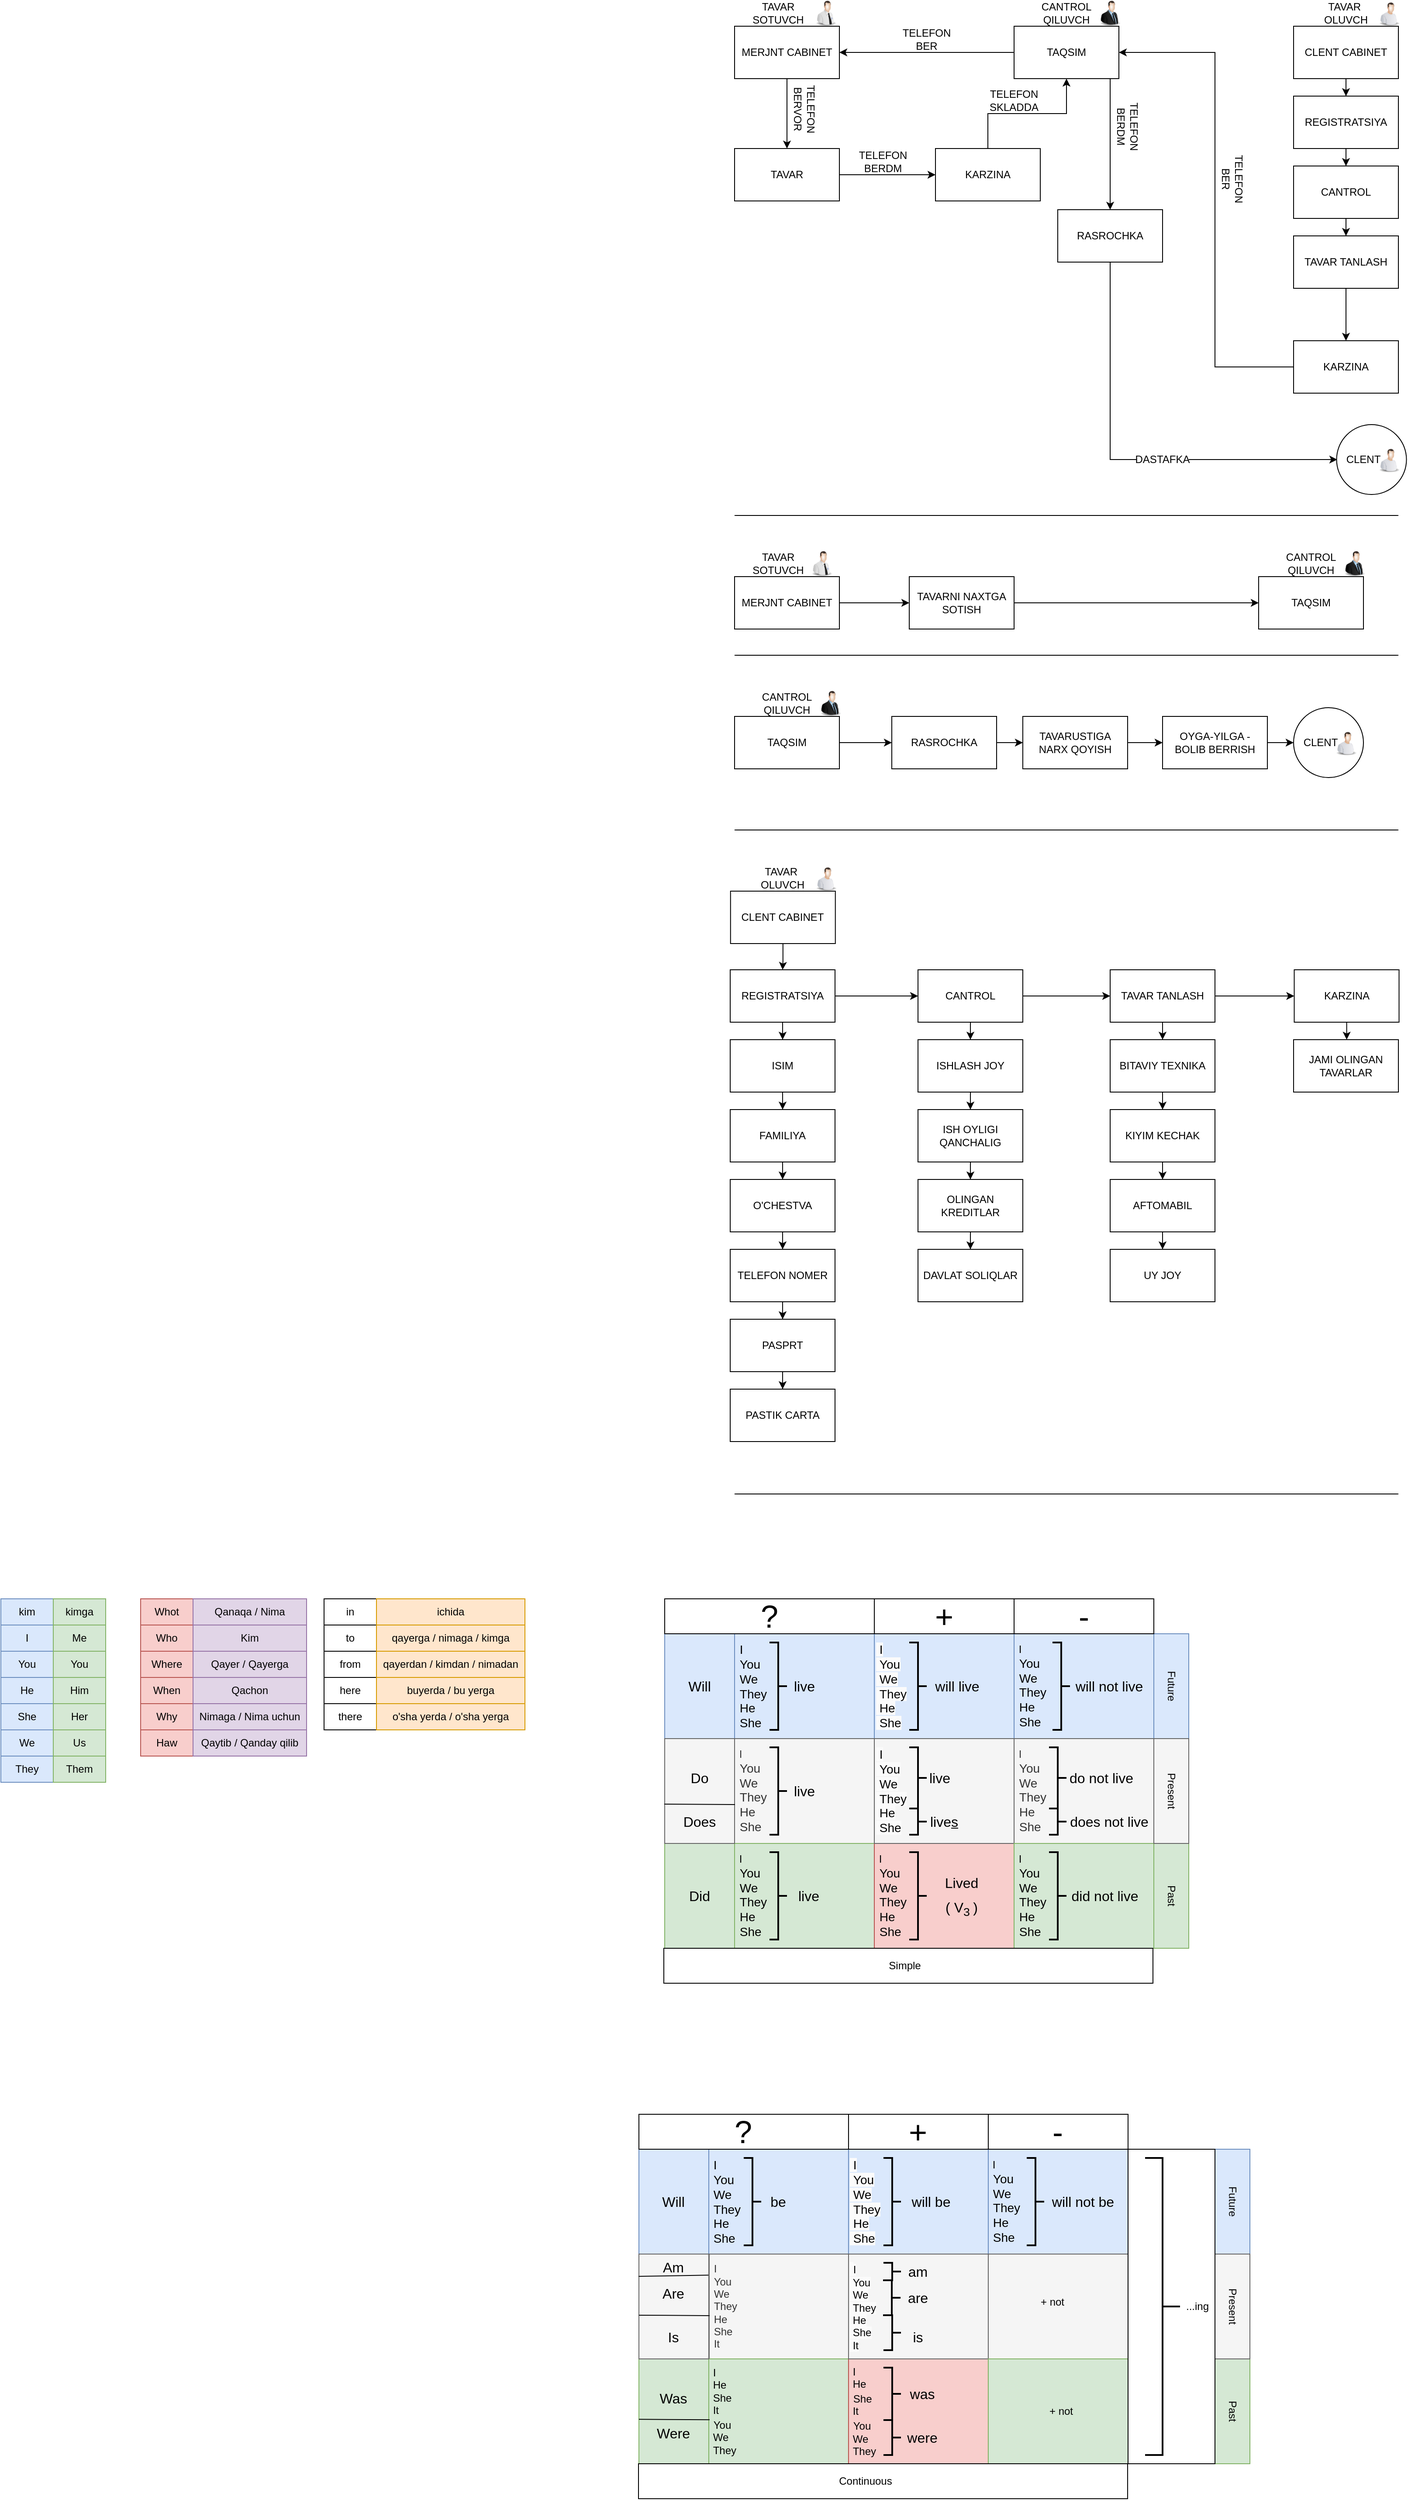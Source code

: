 <mxfile version="23.1.0" type="github">
  <diagram id="nv4LuyD0DYh1rWrDZi3e" name="Page-1">
    <mxGraphModel dx="1851" dy="527" grid="1" gridSize="10" guides="1" tooltips="1" connect="1" arrows="1" fold="1" page="1" pageScale="1" pageWidth="827" pageHeight="1169" math="0" shadow="0">
      <root>
        <mxCell id="0" />
        <mxCell id="1" parent="0" />
        <mxCell id="K5hyXtgFJHPS_Cu2W4zV-10" style="edgeStyle=orthogonalEdgeStyle;rounded=0;orthogonalLoop=1;jettySize=auto;html=1;entryX=0.5;entryY=0;entryDx=0;entryDy=0;" parent="1" source="K5hyXtgFJHPS_Cu2W4zV-1" target="K5hyXtgFJHPS_Cu2W4zV-8" edge="1">
          <mxGeometry relative="1" as="geometry" />
        </mxCell>
        <mxCell id="K5hyXtgFJHPS_Cu2W4zV-1" value="MERJNT CABINET" style="rounded=0;whiteSpace=wrap;html=1;" parent="1" vertex="1">
          <mxGeometry x="40" y="40" width="120" height="60" as="geometry" />
        </mxCell>
        <mxCell id="K5hyXtgFJHPS_Cu2W4zV-22" style="edgeStyle=orthogonalEdgeStyle;rounded=0;orthogonalLoop=1;jettySize=auto;html=1;entryX=0.5;entryY=0;entryDx=0;entryDy=0;" parent="1" source="K5hyXtgFJHPS_Cu2W4zV-2" target="K5hyXtgFJHPS_Cu2W4zV-14" edge="1">
          <mxGeometry relative="1" as="geometry" />
        </mxCell>
        <mxCell id="K5hyXtgFJHPS_Cu2W4zV-2" value="CLENT CABINET" style="rounded=0;whiteSpace=wrap;html=1;" parent="1" vertex="1">
          <mxGeometry x="680" y="40" width="120" height="60" as="geometry" />
        </mxCell>
        <mxCell id="K5hyXtgFJHPS_Cu2W4zV-29" style="edgeStyle=orthogonalEdgeStyle;rounded=0;orthogonalLoop=1;jettySize=auto;html=1;entryX=0.5;entryY=0;entryDx=0;entryDy=0;" parent="1" source="K5hyXtgFJHPS_Cu2W4zV-3" target="K5hyXtgFJHPS_Cu2W4zV-28" edge="1">
          <mxGeometry relative="1" as="geometry">
            <Array as="points">
              <mxPoint x="470" y="130" />
              <mxPoint x="470" y="130" />
            </Array>
          </mxGeometry>
        </mxCell>
        <mxCell id="K5hyXtgFJHPS_Cu2W4zV-31" style="edgeStyle=orthogonalEdgeStyle;rounded=0;orthogonalLoop=1;jettySize=auto;html=1;entryX=1;entryY=0.5;entryDx=0;entryDy=0;" parent="1" source="K5hyXtgFJHPS_Cu2W4zV-3" target="K5hyXtgFJHPS_Cu2W4zV-1" edge="1">
          <mxGeometry relative="1" as="geometry" />
        </mxCell>
        <mxCell id="K5hyXtgFJHPS_Cu2W4zV-3" value="TAQSIM" style="rounded=0;whiteSpace=wrap;html=1;" parent="1" vertex="1">
          <mxGeometry x="360" y="40" width="120" height="60" as="geometry" />
        </mxCell>
        <mxCell id="K5hyXtgFJHPS_Cu2W4zV-4" value="TAVAR SOTUVCH" style="text;html=1;strokeColor=none;fillColor=none;align=center;verticalAlign=middle;whiteSpace=wrap;rounded=0;" parent="1" vertex="1">
          <mxGeometry x="60" y="10" width="60" height="30" as="geometry" />
        </mxCell>
        <mxCell id="K5hyXtgFJHPS_Cu2W4zV-6" value="TAVAR&amp;nbsp; OLUVCH" style="text;html=1;strokeColor=none;fillColor=none;align=center;verticalAlign=middle;whiteSpace=wrap;rounded=0;" parent="1" vertex="1">
          <mxGeometry x="710" y="10" width="60" height="30" as="geometry" />
        </mxCell>
        <mxCell id="K5hyXtgFJHPS_Cu2W4zV-7" value="CANTROL QILUVCH" style="text;html=1;strokeColor=none;fillColor=none;align=center;verticalAlign=middle;whiteSpace=wrap;rounded=0;" parent="1" vertex="1">
          <mxGeometry x="390" y="10" width="60" height="30" as="geometry" />
        </mxCell>
        <mxCell id="K5hyXtgFJHPS_Cu2W4zV-12" style="edgeStyle=orthogonalEdgeStyle;rounded=0;orthogonalLoop=1;jettySize=auto;html=1;entryX=0;entryY=0.5;entryDx=0;entryDy=0;" parent="1" source="K5hyXtgFJHPS_Cu2W4zV-8" target="K5hyXtgFJHPS_Cu2W4zV-11" edge="1">
          <mxGeometry relative="1" as="geometry" />
        </mxCell>
        <mxCell id="K5hyXtgFJHPS_Cu2W4zV-8" value="TAVAR" style="rounded=0;whiteSpace=wrap;html=1;" parent="1" vertex="1">
          <mxGeometry x="40" y="180" width="120" height="60" as="geometry" />
        </mxCell>
        <mxCell id="K5hyXtgFJHPS_Cu2W4zV-13" style="edgeStyle=orthogonalEdgeStyle;rounded=0;orthogonalLoop=1;jettySize=auto;html=1;entryX=0.5;entryY=1;entryDx=0;entryDy=0;" parent="1" source="K5hyXtgFJHPS_Cu2W4zV-11" target="K5hyXtgFJHPS_Cu2W4zV-3" edge="1">
          <mxGeometry relative="1" as="geometry" />
        </mxCell>
        <mxCell id="K5hyXtgFJHPS_Cu2W4zV-11" value="KARZINA" style="rounded=0;whiteSpace=wrap;html=1;" parent="1" vertex="1">
          <mxGeometry x="270" y="180" width="120" height="60" as="geometry" />
        </mxCell>
        <mxCell id="K5hyXtgFJHPS_Cu2W4zV-17" value="" style="edgeStyle=orthogonalEdgeStyle;rounded=0;orthogonalLoop=1;jettySize=auto;html=1;" parent="1" source="K5hyXtgFJHPS_Cu2W4zV-14" target="K5hyXtgFJHPS_Cu2W4zV-15" edge="1">
          <mxGeometry relative="1" as="geometry" />
        </mxCell>
        <mxCell id="K5hyXtgFJHPS_Cu2W4zV-14" value="REGISTRATSIYA" style="rounded=0;whiteSpace=wrap;html=1;" parent="1" vertex="1">
          <mxGeometry x="680" y="120" width="120" height="60" as="geometry" />
        </mxCell>
        <mxCell id="K5hyXtgFJHPS_Cu2W4zV-19" value="" style="edgeStyle=orthogonalEdgeStyle;rounded=0;orthogonalLoop=1;jettySize=auto;html=1;" parent="1" source="K5hyXtgFJHPS_Cu2W4zV-15" target="K5hyXtgFJHPS_Cu2W4zV-18" edge="1">
          <mxGeometry relative="1" as="geometry" />
        </mxCell>
        <mxCell id="K5hyXtgFJHPS_Cu2W4zV-15" value="CANTROL" style="rounded=0;whiteSpace=wrap;html=1;" parent="1" vertex="1">
          <mxGeometry x="680" y="200" width="120" height="60" as="geometry" />
        </mxCell>
        <mxCell id="K5hyXtgFJHPS_Cu2W4zV-27" style="edgeStyle=orthogonalEdgeStyle;rounded=0;orthogonalLoop=1;jettySize=auto;html=1;entryX=0.5;entryY=0;entryDx=0;entryDy=0;" parent="1" source="K5hyXtgFJHPS_Cu2W4zV-18" target="K5hyXtgFJHPS_Cu2W4zV-25" edge="1">
          <mxGeometry relative="1" as="geometry" />
        </mxCell>
        <mxCell id="K5hyXtgFJHPS_Cu2W4zV-18" value="TAVAR TANLASH" style="rounded=0;whiteSpace=wrap;html=1;" parent="1" vertex="1">
          <mxGeometry x="680" y="280" width="120" height="60" as="geometry" />
        </mxCell>
        <mxCell id="K5hyXtgFJHPS_Cu2W4zV-30" style="edgeStyle=orthogonalEdgeStyle;rounded=0;orthogonalLoop=1;jettySize=auto;html=1;" parent="1" source="K5hyXtgFJHPS_Cu2W4zV-25" edge="1">
          <mxGeometry relative="1" as="geometry">
            <mxPoint x="480" y="70" as="targetPoint" />
            <Array as="points">
              <mxPoint x="590" y="430" />
              <mxPoint x="590" y="70" />
            </Array>
          </mxGeometry>
        </mxCell>
        <mxCell id="K5hyXtgFJHPS_Cu2W4zV-25" value="KARZINA" style="rounded=0;whiteSpace=wrap;html=1;" parent="1" vertex="1">
          <mxGeometry x="680" y="400" width="120" height="60" as="geometry" />
        </mxCell>
        <mxCell id="K5hyXtgFJHPS_Cu2W4zV-44" style="edgeStyle=orthogonalEdgeStyle;rounded=0;orthogonalLoop=1;jettySize=auto;html=1;entryX=0;entryY=0.5;entryDx=0;entryDy=0;startArrow=none;exitX=1;exitY=0.5;exitDx=0;exitDy=0;" parent="1" source="K5hyXtgFJHPS_Cu2W4zV-45" target="K5hyXtgFJHPS_Cu2W4zV-42" edge="1">
          <mxGeometry relative="1" as="geometry">
            <Array as="points">
              <mxPoint x="730" y="536" />
            </Array>
          </mxGeometry>
        </mxCell>
        <mxCell id="K5hyXtgFJHPS_Cu2W4zV-28" value="RASROCHKA" style="rounded=0;whiteSpace=wrap;html=1;" parent="1" vertex="1">
          <mxGeometry x="410" y="250" width="120" height="60" as="geometry" />
        </mxCell>
        <mxCell id="K5hyXtgFJHPS_Cu2W4zV-32" value="TELEFON BER" style="text;html=1;strokeColor=none;fillColor=none;align=center;verticalAlign=middle;whiteSpace=wrap;rounded=0;rotation=90;" parent="1" vertex="1">
          <mxGeometry x="580" y="200" width="60" height="30" as="geometry" />
        </mxCell>
        <mxCell id="K5hyXtgFJHPS_Cu2W4zV-33" value="TELEFON BER" style="text;html=1;strokeColor=none;fillColor=none;align=center;verticalAlign=middle;whiteSpace=wrap;rounded=0;" parent="1" vertex="1">
          <mxGeometry x="230" y="40" width="60" height="30" as="geometry" />
        </mxCell>
        <mxCell id="K5hyXtgFJHPS_Cu2W4zV-35" value="TELEFON BERVOR" style="text;html=1;strokeColor=none;fillColor=none;align=center;verticalAlign=middle;whiteSpace=wrap;rounded=0;rotation=90;" parent="1" vertex="1">
          <mxGeometry x="90" y="120" width="60" height="30" as="geometry" />
        </mxCell>
        <mxCell id="K5hyXtgFJHPS_Cu2W4zV-36" value="TELEFON BERDM" style="text;html=1;strokeColor=none;fillColor=none;align=center;verticalAlign=middle;whiteSpace=wrap;rounded=0;" parent="1" vertex="1">
          <mxGeometry x="180" y="180" width="60" height="30" as="geometry" />
        </mxCell>
        <mxCell id="K5hyXtgFJHPS_Cu2W4zV-37" value="TELEFON SKLADDA" style="text;html=1;strokeColor=none;fillColor=none;align=center;verticalAlign=middle;whiteSpace=wrap;rounded=0;" parent="1" vertex="1">
          <mxGeometry x="330" y="110" width="60" height="30" as="geometry" />
        </mxCell>
        <mxCell id="K5hyXtgFJHPS_Cu2W4zV-38" value="TELEFON BERDM" style="text;html=1;strokeColor=none;fillColor=none;align=center;verticalAlign=middle;whiteSpace=wrap;rounded=0;rotation=90;" parent="1" vertex="1">
          <mxGeometry x="460" y="140" width="60" height="30" as="geometry" />
        </mxCell>
        <mxCell id="K5hyXtgFJHPS_Cu2W4zV-40" value="" style="ellipse;whiteSpace=wrap;html=1;aspect=fixed;" parent="1" vertex="1">
          <mxGeometry x="729.25" y="496" width="80" height="80" as="geometry" />
        </mxCell>
        <mxCell id="K5hyXtgFJHPS_Cu2W4zV-42" value="CLENT" style="text;html=1;strokeColor=none;fillColor=none;align=center;verticalAlign=middle;whiteSpace=wrap;rounded=0;" parent="1" vertex="1">
          <mxGeometry x="730" y="521" width="60" height="30" as="geometry" />
        </mxCell>
        <mxCell id="K5hyXtgFJHPS_Cu2W4zV-45" value="DASTAFKA" style="text;html=1;strokeColor=none;fillColor=none;align=center;verticalAlign=middle;whiteSpace=wrap;rounded=0;" parent="1" vertex="1">
          <mxGeometry x="500" y="521" width="60" height="30" as="geometry" />
        </mxCell>
        <mxCell id="K5hyXtgFJHPS_Cu2W4zV-46" value="" style="edgeStyle=orthogonalEdgeStyle;rounded=0;orthogonalLoop=1;jettySize=auto;html=1;entryX=0;entryY=0.5;entryDx=0;entryDy=0;endArrow=none;" parent="1" source="K5hyXtgFJHPS_Cu2W4zV-28" target="K5hyXtgFJHPS_Cu2W4zV-45" edge="1">
          <mxGeometry relative="1" as="geometry">
            <mxPoint x="470" y="310" as="sourcePoint" />
            <mxPoint x="730" y="545" as="targetPoint" />
            <Array as="points" />
          </mxGeometry>
        </mxCell>
        <mxCell id="K5hyXtgFJHPS_Cu2W4zV-47" value="" style="image;html=1;image=img/lib/clip_art/people/Suit_Man_128x128.png" parent="1" vertex="1">
          <mxGeometry x="450" y="10" width="40" height="30" as="geometry" />
        </mxCell>
        <mxCell id="K5hyXtgFJHPS_Cu2W4zV-50" value="" style="image;html=1;image=img/lib/clip_art/people/Worker_Man_128x128.png" parent="1" vertex="1">
          <mxGeometry x="770" y="10" width="39.25" height="30" as="geometry" />
        </mxCell>
        <mxCell id="K5hyXtgFJHPS_Cu2W4zV-51" value="" style="image;html=1;image=img/lib/clip_art/people/Worker_Man_128x128.png" parent="1" vertex="1">
          <mxGeometry x="770" y="521" width="39.25" height="30" as="geometry" />
        </mxCell>
        <mxCell id="K5hyXtgFJHPS_Cu2W4zV-53" value="" style="endArrow=none;html=1;rounded=0;" parent="1" edge="1">
          <mxGeometry width="50" height="50" relative="1" as="geometry">
            <mxPoint x="40" y="600" as="sourcePoint" />
            <mxPoint x="800" y="600" as="targetPoint" />
          </mxGeometry>
        </mxCell>
        <mxCell id="K5hyXtgFJHPS_Cu2W4zV-70" value="" style="endArrow=none;html=1;rounded=0;" parent="1" edge="1">
          <mxGeometry width="50" height="50" relative="1" as="geometry">
            <mxPoint x="40" y="760" as="sourcePoint" />
            <mxPoint x="800" y="760" as="targetPoint" />
          </mxGeometry>
        </mxCell>
        <mxCell id="K5hyXtgFJHPS_Cu2W4zV-75" value="" style="edgeStyle=orthogonalEdgeStyle;rounded=0;orthogonalLoop=1;jettySize=auto;html=1;" parent="1" source="K5hyXtgFJHPS_Cu2W4zV-71" target="K5hyXtgFJHPS_Cu2W4zV-74" edge="1">
          <mxGeometry relative="1" as="geometry" />
        </mxCell>
        <mxCell id="K5hyXtgFJHPS_Cu2W4zV-71" value="MERJNT CABINET" style="rounded=0;whiteSpace=wrap;html=1;" parent="1" vertex="1">
          <mxGeometry x="40" y="670" width="120" height="60" as="geometry" />
        </mxCell>
        <mxCell id="K5hyXtgFJHPS_Cu2W4zV-72" value="TAVAR SOTUVCH" style="text;html=1;strokeColor=none;fillColor=none;align=center;verticalAlign=middle;whiteSpace=wrap;rounded=0;" parent="1" vertex="1">
          <mxGeometry x="60" y="640" width="60" height="30" as="geometry" />
        </mxCell>
        <mxCell id="K5hyXtgFJHPS_Cu2W4zV-79" style="edgeStyle=orthogonalEdgeStyle;rounded=0;orthogonalLoop=1;jettySize=auto;html=1;entryX=0;entryY=0.5;entryDx=0;entryDy=0;" parent="1" source="K5hyXtgFJHPS_Cu2W4zV-74" target="K5hyXtgFJHPS_Cu2W4zV-76" edge="1">
          <mxGeometry relative="1" as="geometry" />
        </mxCell>
        <mxCell id="K5hyXtgFJHPS_Cu2W4zV-74" value="TAVARNI NAXTGA SOTISH" style="rounded=0;whiteSpace=wrap;html=1;" parent="1" vertex="1">
          <mxGeometry x="240" y="670" width="120" height="60" as="geometry" />
        </mxCell>
        <mxCell id="K5hyXtgFJHPS_Cu2W4zV-76" value="TAQSIM" style="rounded=0;whiteSpace=wrap;html=1;" parent="1" vertex="1">
          <mxGeometry x="640" y="670" width="120" height="60" as="geometry" />
        </mxCell>
        <mxCell id="K5hyXtgFJHPS_Cu2W4zV-77" value="CANTROL QILUVCH" style="text;html=1;strokeColor=none;fillColor=none;align=center;verticalAlign=middle;whiteSpace=wrap;rounded=0;" parent="1" vertex="1">
          <mxGeometry x="670" y="640" width="60" height="30" as="geometry" />
        </mxCell>
        <mxCell id="K5hyXtgFJHPS_Cu2W4zV-78" value="" style="image;html=1;image=img/lib/clip_art/people/Suit_Man_128x128.png" parent="1" vertex="1">
          <mxGeometry x="730" y="640" width="40" height="30" as="geometry" />
        </mxCell>
        <mxCell id="K5hyXtgFJHPS_Cu2W4zV-82" value="" style="endArrow=none;html=1;rounded=0;" parent="1" edge="1">
          <mxGeometry width="50" height="50" relative="1" as="geometry">
            <mxPoint x="40" y="960" as="sourcePoint" />
            <mxPoint x="800" y="960" as="targetPoint" />
          </mxGeometry>
        </mxCell>
        <mxCell id="K5hyXtgFJHPS_Cu2W4zV-87" value="" style="edgeStyle=orthogonalEdgeStyle;rounded=0;orthogonalLoop=1;jettySize=auto;html=1;" parent="1" source="K5hyXtgFJHPS_Cu2W4zV-83" target="K5hyXtgFJHPS_Cu2W4zV-86" edge="1">
          <mxGeometry relative="1" as="geometry" />
        </mxCell>
        <mxCell id="K5hyXtgFJHPS_Cu2W4zV-83" value="CLENT CABINET" style="rounded=0;whiteSpace=wrap;html=1;" parent="1" vertex="1">
          <mxGeometry x="35.38" y="1030" width="120" height="60" as="geometry" />
        </mxCell>
        <mxCell id="K5hyXtgFJHPS_Cu2W4zV-84" value="TAVAR&amp;nbsp; OLUVCH" style="text;html=1;strokeColor=none;fillColor=none;align=center;verticalAlign=middle;whiteSpace=wrap;rounded=0;" parent="1" vertex="1">
          <mxGeometry x="65.38" y="1000" width="60" height="30" as="geometry" />
        </mxCell>
        <mxCell id="K5hyXtgFJHPS_Cu2W4zV-85" value="" style="image;html=1;image=img/lib/clip_art/people/Worker_Man_128x128.png" parent="1" vertex="1">
          <mxGeometry x="125.38" y="1000" width="39.25" height="30" as="geometry" />
        </mxCell>
        <mxCell id="K5hyXtgFJHPS_Cu2W4zV-94" value="" style="edgeStyle=orthogonalEdgeStyle;rounded=0;orthogonalLoop=1;jettySize=auto;html=1;" parent="1" source="K5hyXtgFJHPS_Cu2W4zV-86" target="K5hyXtgFJHPS_Cu2W4zV-93" edge="1">
          <mxGeometry relative="1" as="geometry" />
        </mxCell>
        <mxCell id="K5hyXtgFJHPS_Cu2W4zV-101" value="" style="edgeStyle=orthogonalEdgeStyle;rounded=0;orthogonalLoop=1;jettySize=auto;html=1;" parent="1" source="K5hyXtgFJHPS_Cu2W4zV-86" target="K5hyXtgFJHPS_Cu2W4zV-100" edge="1">
          <mxGeometry relative="1" as="geometry" />
        </mxCell>
        <mxCell id="K5hyXtgFJHPS_Cu2W4zV-86" value="REGISTRATSIYA" style="whiteSpace=wrap;html=1;rounded=0;" parent="1" vertex="1">
          <mxGeometry x="35" y="1120" width="120" height="60" as="geometry" />
        </mxCell>
        <mxCell id="K5hyXtgFJHPS_Cu2W4zV-97" style="edgeStyle=orthogonalEdgeStyle;rounded=0;orthogonalLoop=1;jettySize=auto;html=1;entryX=0;entryY=0.5;entryDx=0;entryDy=0;" parent="1" source="K5hyXtgFJHPS_Cu2W4zV-93" target="K5hyXtgFJHPS_Cu2W4zV-95" edge="1">
          <mxGeometry relative="1" as="geometry" />
        </mxCell>
        <mxCell id="K5hyXtgFJHPS_Cu2W4zV-115" value="" style="edgeStyle=orthogonalEdgeStyle;rounded=0;orthogonalLoop=1;jettySize=auto;html=1;" parent="1" source="K5hyXtgFJHPS_Cu2W4zV-93" target="K5hyXtgFJHPS_Cu2W4zV-114" edge="1">
          <mxGeometry relative="1" as="geometry" />
        </mxCell>
        <mxCell id="K5hyXtgFJHPS_Cu2W4zV-93" value="CANTROL" style="whiteSpace=wrap;html=1;rounded=0;" parent="1" vertex="1">
          <mxGeometry x="250" y="1120" width="120" height="60" as="geometry" />
        </mxCell>
        <mxCell id="K5hyXtgFJHPS_Cu2W4zV-98" style="edgeStyle=orthogonalEdgeStyle;rounded=0;orthogonalLoop=1;jettySize=auto;html=1;entryX=0;entryY=0.5;entryDx=0;entryDy=0;" parent="1" source="K5hyXtgFJHPS_Cu2W4zV-95" target="K5hyXtgFJHPS_Cu2W4zV-96" edge="1">
          <mxGeometry relative="1" as="geometry" />
        </mxCell>
        <mxCell id="K5hyXtgFJHPS_Cu2W4zV-123" value="" style="edgeStyle=orthogonalEdgeStyle;rounded=0;orthogonalLoop=1;jettySize=auto;html=1;" parent="1" source="K5hyXtgFJHPS_Cu2W4zV-95" target="K5hyXtgFJHPS_Cu2W4zV-122" edge="1">
          <mxGeometry relative="1" as="geometry" />
        </mxCell>
        <mxCell id="K5hyXtgFJHPS_Cu2W4zV-95" value="TAVAR TANLASH" style="rounded=0;whiteSpace=wrap;html=1;" parent="1" vertex="1">
          <mxGeometry x="470" y="1120" width="120" height="60" as="geometry" />
        </mxCell>
        <mxCell id="K5hyXtgFJHPS_Cu2W4zV-131" value="" style="edgeStyle=orthogonalEdgeStyle;rounded=0;orthogonalLoop=1;jettySize=auto;html=1;" parent="1" source="K5hyXtgFJHPS_Cu2W4zV-96" target="K5hyXtgFJHPS_Cu2W4zV-130" edge="1">
          <mxGeometry relative="1" as="geometry" />
        </mxCell>
        <mxCell id="K5hyXtgFJHPS_Cu2W4zV-96" value="KARZINA" style="rounded=0;whiteSpace=wrap;html=1;" parent="1" vertex="1">
          <mxGeometry x="680.75" y="1120" width="120" height="60" as="geometry" />
        </mxCell>
        <mxCell id="K5hyXtgFJHPS_Cu2W4zV-103" value="" style="edgeStyle=orthogonalEdgeStyle;rounded=0;orthogonalLoop=1;jettySize=auto;html=1;" parent="1" source="K5hyXtgFJHPS_Cu2W4zV-100" target="K5hyXtgFJHPS_Cu2W4zV-102" edge="1">
          <mxGeometry relative="1" as="geometry" />
        </mxCell>
        <mxCell id="K5hyXtgFJHPS_Cu2W4zV-100" value="ISIM" style="whiteSpace=wrap;html=1;rounded=0;" parent="1" vertex="1">
          <mxGeometry x="35" y="1200" width="120" height="60" as="geometry" />
        </mxCell>
        <mxCell id="K5hyXtgFJHPS_Cu2W4zV-105" value="" style="edgeStyle=orthogonalEdgeStyle;rounded=0;orthogonalLoop=1;jettySize=auto;html=1;" parent="1" source="K5hyXtgFJHPS_Cu2W4zV-102" target="K5hyXtgFJHPS_Cu2W4zV-104" edge="1">
          <mxGeometry relative="1" as="geometry" />
        </mxCell>
        <mxCell id="K5hyXtgFJHPS_Cu2W4zV-102" value="FAMILIYA" style="whiteSpace=wrap;html=1;rounded=0;" parent="1" vertex="1">
          <mxGeometry x="35.0" y="1280" width="120" height="60" as="geometry" />
        </mxCell>
        <mxCell id="K5hyXtgFJHPS_Cu2W4zV-111" value="" style="edgeStyle=orthogonalEdgeStyle;rounded=0;orthogonalLoop=1;jettySize=auto;html=1;" parent="1" source="K5hyXtgFJHPS_Cu2W4zV-104" target="K5hyXtgFJHPS_Cu2W4zV-110" edge="1">
          <mxGeometry relative="1" as="geometry" />
        </mxCell>
        <mxCell id="K5hyXtgFJHPS_Cu2W4zV-104" value="O&#39;CHESTVA" style="whiteSpace=wrap;html=1;rounded=0;" parent="1" vertex="1">
          <mxGeometry x="35" y="1360" width="120" height="60" as="geometry" />
        </mxCell>
        <mxCell id="K5hyXtgFJHPS_Cu2W4zV-109" value="" style="edgeStyle=orthogonalEdgeStyle;rounded=0;orthogonalLoop=1;jettySize=auto;html=1;" parent="1" source="K5hyXtgFJHPS_Cu2W4zV-106" target="K5hyXtgFJHPS_Cu2W4zV-108" edge="1">
          <mxGeometry relative="1" as="geometry" />
        </mxCell>
        <mxCell id="K5hyXtgFJHPS_Cu2W4zV-106" value="PASPRT" style="whiteSpace=wrap;html=1;rounded=0;" parent="1" vertex="1">
          <mxGeometry x="35" y="1520" width="120" height="60" as="geometry" />
        </mxCell>
        <mxCell id="K5hyXtgFJHPS_Cu2W4zV-108" value="PASTIK CARTA" style="whiteSpace=wrap;html=1;rounded=0;" parent="1" vertex="1">
          <mxGeometry x="35" y="1600" width="120" height="60" as="geometry" />
        </mxCell>
        <mxCell id="K5hyXtgFJHPS_Cu2W4zV-113" style="edgeStyle=orthogonalEdgeStyle;rounded=0;orthogonalLoop=1;jettySize=auto;html=1;entryX=0.5;entryY=0;entryDx=0;entryDy=0;" parent="1" source="K5hyXtgFJHPS_Cu2W4zV-110" target="K5hyXtgFJHPS_Cu2W4zV-106" edge="1">
          <mxGeometry relative="1" as="geometry" />
        </mxCell>
        <mxCell id="K5hyXtgFJHPS_Cu2W4zV-110" value="TELEFON NOMER" style="whiteSpace=wrap;html=1;rounded=0;" parent="1" vertex="1">
          <mxGeometry x="35" y="1440" width="120" height="60" as="geometry" />
        </mxCell>
        <mxCell id="K5hyXtgFJHPS_Cu2W4zV-117" value="" style="edgeStyle=orthogonalEdgeStyle;rounded=0;orthogonalLoop=1;jettySize=auto;html=1;" parent="1" source="K5hyXtgFJHPS_Cu2W4zV-114" target="K5hyXtgFJHPS_Cu2W4zV-116" edge="1">
          <mxGeometry relative="1" as="geometry" />
        </mxCell>
        <mxCell id="K5hyXtgFJHPS_Cu2W4zV-114" value="ISHLASH JOY" style="whiteSpace=wrap;html=1;rounded=0;" parent="1" vertex="1">
          <mxGeometry x="250" y="1200" width="120" height="60" as="geometry" />
        </mxCell>
        <mxCell id="K5hyXtgFJHPS_Cu2W4zV-119" value="" style="edgeStyle=orthogonalEdgeStyle;rounded=0;orthogonalLoop=1;jettySize=auto;html=1;" parent="1" source="K5hyXtgFJHPS_Cu2W4zV-116" target="K5hyXtgFJHPS_Cu2W4zV-118" edge="1">
          <mxGeometry relative="1" as="geometry" />
        </mxCell>
        <mxCell id="K5hyXtgFJHPS_Cu2W4zV-116" value="ISH OYLIGI QANCHALIG" style="whiteSpace=wrap;html=1;rounded=0;" parent="1" vertex="1">
          <mxGeometry x="250" y="1280" width="120" height="60" as="geometry" />
        </mxCell>
        <mxCell id="K5hyXtgFJHPS_Cu2W4zV-121" value="" style="edgeStyle=orthogonalEdgeStyle;rounded=0;orthogonalLoop=1;jettySize=auto;html=1;" parent="1" source="K5hyXtgFJHPS_Cu2W4zV-118" target="K5hyXtgFJHPS_Cu2W4zV-120" edge="1">
          <mxGeometry relative="1" as="geometry" />
        </mxCell>
        <mxCell id="K5hyXtgFJHPS_Cu2W4zV-118" value="OLINGAN KREDITLAR" style="whiteSpace=wrap;html=1;rounded=0;" parent="1" vertex="1">
          <mxGeometry x="250" y="1360" width="120" height="60" as="geometry" />
        </mxCell>
        <mxCell id="K5hyXtgFJHPS_Cu2W4zV-120" value="DAVLAT SOLIQLAR" style="whiteSpace=wrap;html=1;rounded=0;" parent="1" vertex="1">
          <mxGeometry x="250" y="1440" width="120" height="60" as="geometry" />
        </mxCell>
        <mxCell id="K5hyXtgFJHPS_Cu2W4zV-125" value="" style="edgeStyle=orthogonalEdgeStyle;rounded=0;orthogonalLoop=1;jettySize=auto;html=1;" parent="1" source="K5hyXtgFJHPS_Cu2W4zV-122" target="K5hyXtgFJHPS_Cu2W4zV-124" edge="1">
          <mxGeometry relative="1" as="geometry" />
        </mxCell>
        <mxCell id="K5hyXtgFJHPS_Cu2W4zV-122" value="BITAVIY TEXNIKA" style="whiteSpace=wrap;html=1;rounded=0;" parent="1" vertex="1">
          <mxGeometry x="470" y="1200" width="120" height="60" as="geometry" />
        </mxCell>
        <mxCell id="K5hyXtgFJHPS_Cu2W4zV-127" value="" style="edgeStyle=orthogonalEdgeStyle;rounded=0;orthogonalLoop=1;jettySize=auto;html=1;" parent="1" source="K5hyXtgFJHPS_Cu2W4zV-124" target="K5hyXtgFJHPS_Cu2W4zV-126" edge="1">
          <mxGeometry relative="1" as="geometry" />
        </mxCell>
        <mxCell id="K5hyXtgFJHPS_Cu2W4zV-124" value="KIYIM KECHAK" style="whiteSpace=wrap;html=1;rounded=0;" parent="1" vertex="1">
          <mxGeometry x="470" y="1280" width="120" height="60" as="geometry" />
        </mxCell>
        <mxCell id="K5hyXtgFJHPS_Cu2W4zV-129" value="" style="edgeStyle=orthogonalEdgeStyle;rounded=0;orthogonalLoop=1;jettySize=auto;html=1;" parent="1" source="K5hyXtgFJHPS_Cu2W4zV-126" target="K5hyXtgFJHPS_Cu2W4zV-128" edge="1">
          <mxGeometry relative="1" as="geometry" />
        </mxCell>
        <mxCell id="K5hyXtgFJHPS_Cu2W4zV-126" value="AFTOMABIL" style="whiteSpace=wrap;html=1;rounded=0;" parent="1" vertex="1">
          <mxGeometry x="470" y="1360" width="120" height="60" as="geometry" />
        </mxCell>
        <mxCell id="K5hyXtgFJHPS_Cu2W4zV-128" value="UY JOY" style="whiteSpace=wrap;html=1;rounded=0;" parent="1" vertex="1">
          <mxGeometry x="470" y="1440" width="120" height="60" as="geometry" />
        </mxCell>
        <mxCell id="K5hyXtgFJHPS_Cu2W4zV-130" value="JAMI OLINGAN TAVARLAR" style="whiteSpace=wrap;html=1;rounded=0;" parent="1" vertex="1">
          <mxGeometry x="680" y="1200" width="120" height="60" as="geometry" />
        </mxCell>
        <mxCell id="K5hyXtgFJHPS_Cu2W4zV-132" value="" style="endArrow=none;html=1;rounded=0;" parent="1" edge="1">
          <mxGeometry width="50" height="50" relative="1" as="geometry">
            <mxPoint x="40" y="1720" as="sourcePoint" />
            <mxPoint x="800" y="1720" as="targetPoint" />
          </mxGeometry>
        </mxCell>
        <mxCell id="K5hyXtgFJHPS_Cu2W4zV-133" style="edgeStyle=orthogonalEdgeStyle;rounded=0;orthogonalLoop=1;jettySize=auto;html=1;entryX=0;entryY=0.5;entryDx=0;entryDy=0;startArrow=none;" parent="1" source="K5hyXtgFJHPS_Cu2W4zV-139" target="K5hyXtgFJHPS_Cu2W4zV-137" edge="1">
          <mxGeometry relative="1" as="geometry" />
        </mxCell>
        <mxCell id="K5hyXtgFJHPS_Cu2W4zV-134" style="edgeStyle=orthogonalEdgeStyle;rounded=0;orthogonalLoop=1;jettySize=auto;html=1;entryX=0;entryY=0.5;entryDx=0;entryDy=0;" parent="1" source="K5hyXtgFJHPS_Cu2W4zV-135" target="K5hyXtgFJHPS_Cu2W4zV-139" edge="1">
          <mxGeometry relative="1" as="geometry" />
        </mxCell>
        <mxCell id="K5hyXtgFJHPS_Cu2W4zV-135" value="RASROCHKA" style="rounded=0;whiteSpace=wrap;html=1;" parent="1" vertex="1">
          <mxGeometry x="220" y="830" width="120" height="60" as="geometry" />
        </mxCell>
        <mxCell id="K5hyXtgFJHPS_Cu2W4zV-136" value="" style="edgeStyle=orthogonalEdgeStyle;rounded=0;orthogonalLoop=1;jettySize=auto;html=1;" parent="1" source="K5hyXtgFJHPS_Cu2W4zV-137" edge="1">
          <mxGeometry relative="1" as="geometry">
            <mxPoint x="680" y="860" as="targetPoint" />
          </mxGeometry>
        </mxCell>
        <mxCell id="K5hyXtgFJHPS_Cu2W4zV-137" value="OYGA-YILGA - BOLIB BERRISH" style="rounded=0;whiteSpace=wrap;html=1;" parent="1" vertex="1">
          <mxGeometry x="530" y="830" width="120" height="60" as="geometry" />
        </mxCell>
        <mxCell id="K5hyXtgFJHPS_Cu2W4zV-138" style="edgeStyle=orthogonalEdgeStyle;rounded=0;orthogonalLoop=1;jettySize=auto;html=1;exitX=0.5;exitY=1;exitDx=0;exitDy=0;" parent="1" source="K5hyXtgFJHPS_Cu2W4zV-139" target="K5hyXtgFJHPS_Cu2W4zV-139" edge="1">
          <mxGeometry relative="1" as="geometry" />
        </mxCell>
        <mxCell id="K5hyXtgFJHPS_Cu2W4zV-139" value="TAVARUSTIGA NARX QOYISH" style="rounded=0;whiteSpace=wrap;html=1;" parent="1" vertex="1">
          <mxGeometry x="370" y="830" width="120" height="60" as="geometry" />
        </mxCell>
        <mxCell id="K5hyXtgFJHPS_Cu2W4zV-140" value="" style="ellipse;whiteSpace=wrap;html=1;aspect=fixed;" parent="1" vertex="1">
          <mxGeometry x="680" y="820" width="80" height="80" as="geometry" />
        </mxCell>
        <mxCell id="K5hyXtgFJHPS_Cu2W4zV-141" value="CLENT" style="text;html=1;strokeColor=none;fillColor=none;align=center;verticalAlign=middle;whiteSpace=wrap;rounded=0;" parent="1" vertex="1">
          <mxGeometry x="680.75" y="845" width="60" height="30" as="geometry" />
        </mxCell>
        <mxCell id="K5hyXtgFJHPS_Cu2W4zV-142" value="" style="image;html=1;image=img/lib/clip_art/people/Worker_Man_128x128.png" parent="1" vertex="1">
          <mxGeometry x="720.75" y="845" width="39.25" height="30" as="geometry" />
        </mxCell>
        <mxCell id="K5hyXtgFJHPS_Cu2W4zV-143" style="edgeStyle=orthogonalEdgeStyle;rounded=0;orthogonalLoop=1;jettySize=auto;html=1;entryX=0;entryY=0.5;entryDx=0;entryDy=0;" parent="1" source="K5hyXtgFJHPS_Cu2W4zV-144" target="K5hyXtgFJHPS_Cu2W4zV-135" edge="1">
          <mxGeometry relative="1" as="geometry" />
        </mxCell>
        <mxCell id="K5hyXtgFJHPS_Cu2W4zV-144" value="TAQSIM" style="rounded=0;whiteSpace=wrap;html=1;" parent="1" vertex="1">
          <mxGeometry x="40" y="830" width="120" height="60" as="geometry" />
        </mxCell>
        <mxCell id="K5hyXtgFJHPS_Cu2W4zV-145" value="CANTROL QILUVCH" style="text;html=1;strokeColor=none;fillColor=none;align=center;verticalAlign=middle;whiteSpace=wrap;rounded=0;" parent="1" vertex="1">
          <mxGeometry x="70" y="800" width="60" height="30" as="geometry" />
        </mxCell>
        <mxCell id="K5hyXtgFJHPS_Cu2W4zV-146" value="" style="image;html=1;image=img/lib/clip_art/people/Suit_Man_128x128.png" parent="1" vertex="1">
          <mxGeometry x="130" y="800" width="40" height="30" as="geometry" />
        </mxCell>
        <mxCell id="v3aD2jTHtYaD7lwOFh9s-1" value="" style="image;html=1;image=img/lib/clip_art/people/Tech_Man_128x128.png" parent="1" vertex="1">
          <mxGeometry x="124.63" y="10" width="40" height="30" as="geometry" />
        </mxCell>
        <mxCell id="v3aD2jTHtYaD7lwOFh9s-2" value="" style="image;html=1;image=img/lib/clip_art/people/Tech_Man_128x128.png" parent="1" vertex="1">
          <mxGeometry x="120" y="640" width="40" height="30" as="geometry" />
        </mxCell>
        <mxCell id="cq9fGqPeD2-OZJ-PsZSs-1" value="&lt;font style=&quot;font-size: 14px;&quot;&gt;&amp;nbsp;I&lt;br&gt;&amp;nbsp;You&lt;br&gt;&amp;nbsp;We&lt;br&gt;&amp;nbsp;They&lt;br&gt;&amp;nbsp;He&lt;br&gt;&amp;nbsp;She&lt;br&gt;&lt;/font&gt;" style="rounded=0;whiteSpace=wrap;html=1;align=left;fillColor=#dae8fc;strokeColor=#6c8ebf;" vertex="1" parent="1">
          <mxGeometry x="40" y="1880" width="160" height="120" as="geometry" />
        </mxCell>
        <mxCell id="cq9fGqPeD2-OZJ-PsZSs-2" value="&amp;nbsp;I&lt;br style=&quot;border-color: var(--border-color); font-size: 14px;&quot;&gt;&lt;span style=&quot;font-size: 14px;&quot;&gt;&amp;nbsp;You&lt;/span&gt;&lt;br style=&quot;border-color: var(--border-color); font-size: 14px;&quot;&gt;&lt;span style=&quot;font-size: 14px;&quot;&gt;&amp;nbsp;We&lt;/span&gt;&lt;br style=&quot;border-color: var(--border-color); font-size: 14px;&quot;&gt;&lt;span style=&quot;font-size: 14px;&quot;&gt;&amp;nbsp;They&lt;/span&gt;&lt;br style=&quot;border-color: var(--border-color); font-size: 14px;&quot;&gt;&lt;span style=&quot;font-size: 14px;&quot;&gt;&amp;nbsp;He&lt;/span&gt;&lt;br style=&quot;border-color: var(--border-color); font-size: 14px;&quot;&gt;&lt;span style=&quot;font-size: 14px;&quot;&gt;&amp;nbsp;She&lt;/span&gt;" style="rounded=0;whiteSpace=wrap;html=1;align=left;fillColor=#f5f5f5;fontColor=#333333;strokeColor=#666666;" vertex="1" parent="1">
          <mxGeometry x="40" y="2000" width="160" height="120" as="geometry" />
        </mxCell>
        <mxCell id="cq9fGqPeD2-OZJ-PsZSs-3" value="&amp;nbsp;I&lt;br style=&quot;border-color: var(--border-color); font-size: 14px;&quot;&gt;&lt;span style=&quot;border-color: var(--border-color); font-size: 14px;&quot;&gt;&amp;nbsp;You&lt;/span&gt;&lt;br style=&quot;border-color: var(--border-color); font-size: 14px;&quot;&gt;&lt;span style=&quot;border-color: var(--border-color); font-size: 14px;&quot;&gt;&amp;nbsp;We&lt;/span&gt;&lt;br style=&quot;border-color: var(--border-color); font-size: 14px;&quot;&gt;&lt;span style=&quot;border-color: var(--border-color); font-size: 14px;&quot;&gt;&amp;nbsp;They&lt;/span&gt;&lt;br style=&quot;border-color: var(--border-color); font-size: 14px;&quot;&gt;&lt;span style=&quot;border-color: var(--border-color); font-size: 14px;&quot;&gt;&amp;nbsp;He&lt;/span&gt;&lt;br style=&quot;border-color: var(--border-color); font-size: 14px;&quot;&gt;&lt;span style=&quot;border-color: var(--border-color); font-size: 14px;&quot;&gt;&amp;nbsp;She&lt;/span&gt;" style="rounded=0;whiteSpace=wrap;html=1;align=left;fillColor=#d5e8d4;strokeColor=#82b366;" vertex="1" parent="1">
          <mxGeometry x="40" y="2120" width="160" height="120" as="geometry" />
        </mxCell>
        <mxCell id="cq9fGqPeD2-OZJ-PsZSs-4" value="&lt;span style=&quot;color: rgb(0, 0, 0); font-family: Helvetica; font-size: 14px; font-style: normal; font-variant-ligatures: normal; font-variant-caps: normal; font-weight: 400; letter-spacing: normal; orphans: 2; text-indent: 0px; text-transform: none; widows: 2; word-spacing: 0px; -webkit-text-stroke-width: 0px; background-color: rgb(251, 251, 251); text-decoration-thickness: initial; text-decoration-style: initial; text-decoration-color: initial; float: none; display: inline !important;&quot;&gt;&amp;nbsp;I&lt;/span&gt;&lt;br style=&quot;border-color: var(--border-color); color: rgb(0, 0, 0); font-family: Helvetica; font-size: 14px; font-style: normal; font-variant-ligatures: normal; font-variant-caps: normal; font-weight: 400; letter-spacing: normal; orphans: 2; text-indent: 0px; text-transform: none; widows: 2; word-spacing: 0px; -webkit-text-stroke-width: 0px; background-color: rgb(251, 251, 251); text-decoration-thickness: initial; text-decoration-style: initial; text-decoration-color: initial;&quot;&gt;&lt;span style=&quot;color: rgb(0, 0, 0); font-family: Helvetica; font-size: 14px; font-style: normal; font-variant-ligatures: normal; font-variant-caps: normal; font-weight: 400; letter-spacing: normal; orphans: 2; text-indent: 0px; text-transform: none; widows: 2; word-spacing: 0px; -webkit-text-stroke-width: 0px; background-color: rgb(251, 251, 251); text-decoration-thickness: initial; text-decoration-style: initial; text-decoration-color: initial; float: none; display: inline !important;&quot;&gt;&amp;nbsp;You&lt;/span&gt;&lt;br style=&quot;border-color: var(--border-color); color: rgb(0, 0, 0); font-family: Helvetica; font-size: 14px; font-style: normal; font-variant-ligatures: normal; font-variant-caps: normal; font-weight: 400; letter-spacing: normal; orphans: 2; text-indent: 0px; text-transform: none; widows: 2; word-spacing: 0px; -webkit-text-stroke-width: 0px; background-color: rgb(251, 251, 251); text-decoration-thickness: initial; text-decoration-style: initial; text-decoration-color: initial;&quot;&gt;&lt;span style=&quot;color: rgb(0, 0, 0); font-family: Helvetica; font-size: 14px; font-style: normal; font-variant-ligatures: normal; font-variant-caps: normal; font-weight: 400; letter-spacing: normal; orphans: 2; text-indent: 0px; text-transform: none; widows: 2; word-spacing: 0px; -webkit-text-stroke-width: 0px; background-color: rgb(251, 251, 251); text-decoration-thickness: initial; text-decoration-style: initial; text-decoration-color: initial; float: none; display: inline !important;&quot;&gt;&amp;nbsp;We&lt;/span&gt;&lt;br style=&quot;border-color: var(--border-color); color: rgb(0, 0, 0); font-family: Helvetica; font-size: 14px; font-style: normal; font-variant-ligatures: normal; font-variant-caps: normal; font-weight: 400; letter-spacing: normal; orphans: 2; text-indent: 0px; text-transform: none; widows: 2; word-spacing: 0px; -webkit-text-stroke-width: 0px; background-color: rgb(251, 251, 251); text-decoration-thickness: initial; text-decoration-style: initial; text-decoration-color: initial;&quot;&gt;&lt;span style=&quot;color: rgb(0, 0, 0); font-family: Helvetica; font-size: 14px; font-style: normal; font-variant-ligatures: normal; font-variant-caps: normal; font-weight: 400; letter-spacing: normal; orphans: 2; text-indent: 0px; text-transform: none; widows: 2; word-spacing: 0px; -webkit-text-stroke-width: 0px; background-color: rgb(251, 251, 251); text-decoration-thickness: initial; text-decoration-style: initial; text-decoration-color: initial; float: none; display: inline !important;&quot;&gt;&amp;nbsp;They&lt;/span&gt;&lt;br style=&quot;border-color: var(--border-color); color: rgb(0, 0, 0); font-family: Helvetica; font-size: 14px; font-style: normal; font-variant-ligatures: normal; font-variant-caps: normal; font-weight: 400; letter-spacing: normal; orphans: 2; text-indent: 0px; text-transform: none; widows: 2; word-spacing: 0px; -webkit-text-stroke-width: 0px; background-color: rgb(251, 251, 251); text-decoration-thickness: initial; text-decoration-style: initial; text-decoration-color: initial;&quot;&gt;&lt;span style=&quot;color: rgb(0, 0, 0); font-family: Helvetica; font-size: 14px; font-style: normal; font-variant-ligatures: normal; font-variant-caps: normal; font-weight: 400; letter-spacing: normal; orphans: 2; text-indent: 0px; text-transform: none; widows: 2; word-spacing: 0px; -webkit-text-stroke-width: 0px; background-color: rgb(251, 251, 251); text-decoration-thickness: initial; text-decoration-style: initial; text-decoration-color: initial; float: none; display: inline !important;&quot;&gt;&amp;nbsp;He&lt;/span&gt;&lt;br style=&quot;border-color: var(--border-color); color: rgb(0, 0, 0); font-family: Helvetica; font-size: 14px; font-style: normal; font-variant-ligatures: normal; font-variant-caps: normal; font-weight: 400; letter-spacing: normal; orphans: 2; text-indent: 0px; text-transform: none; widows: 2; word-spacing: 0px; -webkit-text-stroke-width: 0px; background-color: rgb(251, 251, 251); text-decoration-thickness: initial; text-decoration-style: initial; text-decoration-color: initial;&quot;&gt;&lt;span style=&quot;color: rgb(0, 0, 0); font-family: Helvetica; font-size: 14px; font-style: normal; font-variant-ligatures: normal; font-variant-caps: normal; font-weight: 400; letter-spacing: normal; orphans: 2; text-indent: 0px; text-transform: none; widows: 2; word-spacing: 0px; -webkit-text-stroke-width: 0px; background-color: rgb(251, 251, 251); text-decoration-thickness: initial; text-decoration-style: initial; text-decoration-color: initial; float: none; display: inline !important;&quot;&gt;&amp;nbsp;She&lt;/span&gt;" style="rounded=0;whiteSpace=wrap;html=1;align=left;fillColor=#dae8fc;strokeColor=#6c8ebf;" vertex="1" parent="1">
          <mxGeometry x="200" y="1880" width="160" height="120" as="geometry" />
        </mxCell>
        <mxCell id="cq9fGqPeD2-OZJ-PsZSs-5" value="&amp;nbsp;I&lt;br style=&quot;border-color: var(--border-color); font-size: 14px;&quot;&gt;&lt;span style=&quot;border-color: var(--border-color); font-size: 14px;&quot;&gt;&amp;nbsp;You&lt;/span&gt;&lt;br style=&quot;border-color: var(--border-color); font-size: 14px;&quot;&gt;&lt;span style=&quot;border-color: var(--border-color); font-size: 14px;&quot;&gt;&amp;nbsp;We&lt;/span&gt;&lt;br style=&quot;border-color: var(--border-color); font-size: 14px;&quot;&gt;&lt;span style=&quot;border-color: var(--border-color); font-size: 14px;&quot;&gt;&amp;nbsp;They&lt;/span&gt;&lt;br style=&quot;border-color: var(--border-color); font-size: 14px;&quot;&gt;&lt;span style=&quot;border-color: var(--border-color); font-size: 14px;&quot;&gt;&amp;nbsp;He&lt;/span&gt;&lt;br style=&quot;border-color: var(--border-color); font-size: 14px;&quot;&gt;&lt;span style=&quot;border-color: var(--border-color); font-size: 14px;&quot;&gt;&amp;nbsp;She&lt;/span&gt;" style="rounded=0;whiteSpace=wrap;html=1;align=left;fillColor=#f8cecc;strokeColor=#b85450;" vertex="1" parent="1">
          <mxGeometry x="200" y="2120" width="160" height="120" as="geometry" />
        </mxCell>
        <mxCell id="cq9fGqPeD2-OZJ-PsZSs-6" value="&lt;span style=&quot;border-color: var(--border-color); color: rgb(0, 0, 0); font-family: Helvetica; font-style: normal; font-variant-ligatures: normal; font-variant-caps: normal; font-weight: 400; letter-spacing: normal; orphans: 2; text-indent: 0px; text-transform: none; widows: 2; word-spacing: 0px; -webkit-text-stroke-width: 0px; text-decoration-thickness: initial; text-decoration-style: initial; text-decoration-color: initial; font-size: 14px; background-color: rgb(251, 251, 251); float: none; display: inline !important;&quot;&gt;&amp;nbsp;I&lt;/span&gt;&lt;br style=&quot;border-color: var(--border-color); color: rgb(0, 0, 0); font-family: Helvetica; font-style: normal; font-variant-ligatures: normal; font-variant-caps: normal; font-weight: 400; letter-spacing: normal; orphans: 2; text-indent: 0px; text-transform: none; widows: 2; word-spacing: 0px; -webkit-text-stroke-width: 0px; text-decoration-thickness: initial; text-decoration-style: initial; text-decoration-color: initial; font-size: 14px; background-color: rgb(251, 251, 251);&quot;&gt;&lt;span style=&quot;border-color: var(--border-color); color: rgb(0, 0, 0); font-family: Helvetica; font-style: normal; font-variant-ligatures: normal; font-variant-caps: normal; font-weight: 400; letter-spacing: normal; orphans: 2; text-indent: 0px; text-transform: none; widows: 2; word-spacing: 0px; -webkit-text-stroke-width: 0px; text-decoration-thickness: initial; text-decoration-style: initial; text-decoration-color: initial; font-size: 14px; background-color: rgb(251, 251, 251); float: none; display: inline !important;&quot;&gt;&amp;nbsp;You&lt;/span&gt;&lt;br style=&quot;border-color: var(--border-color); color: rgb(0, 0, 0); font-family: Helvetica; font-style: normal; font-variant-ligatures: normal; font-variant-caps: normal; font-weight: 400; letter-spacing: normal; orphans: 2; text-indent: 0px; text-transform: none; widows: 2; word-spacing: 0px; -webkit-text-stroke-width: 0px; text-decoration-thickness: initial; text-decoration-style: initial; text-decoration-color: initial; font-size: 14px; background-color: rgb(251, 251, 251);&quot;&gt;&lt;span style=&quot;border-color: var(--border-color); color: rgb(0, 0, 0); font-family: Helvetica; font-style: normal; font-variant-ligatures: normal; font-variant-caps: normal; font-weight: 400; letter-spacing: normal; orphans: 2; text-indent: 0px; text-transform: none; widows: 2; word-spacing: 0px; -webkit-text-stroke-width: 0px; text-decoration-thickness: initial; text-decoration-style: initial; text-decoration-color: initial; font-size: 14px; background-color: rgb(251, 251, 251); float: none; display: inline !important;&quot;&gt;&amp;nbsp;We&lt;/span&gt;&lt;br style=&quot;border-color: var(--border-color); color: rgb(0, 0, 0); font-family: Helvetica; font-style: normal; font-variant-ligatures: normal; font-variant-caps: normal; font-weight: 400; letter-spacing: normal; orphans: 2; text-indent: 0px; text-transform: none; widows: 2; word-spacing: 0px; -webkit-text-stroke-width: 0px; text-decoration-thickness: initial; text-decoration-style: initial; text-decoration-color: initial; font-size: 14px; background-color: rgb(251, 251, 251);&quot;&gt;&lt;span style=&quot;border-color: var(--border-color); color: rgb(0, 0, 0); font-family: Helvetica; font-style: normal; font-variant-ligatures: normal; font-variant-caps: normal; font-weight: 400; letter-spacing: normal; orphans: 2; text-indent: 0px; text-transform: none; widows: 2; word-spacing: 0px; -webkit-text-stroke-width: 0px; text-decoration-thickness: initial; text-decoration-style: initial; text-decoration-color: initial; font-size: 14px; background-color: rgb(251, 251, 251); float: none; display: inline !important;&quot;&gt;&amp;nbsp;They&lt;/span&gt;&lt;br style=&quot;border-color: var(--border-color); color: rgb(0, 0, 0); font-family: Helvetica; font-style: normal; font-variant-ligatures: normal; font-variant-caps: normal; font-weight: 400; letter-spacing: normal; orphans: 2; text-indent: 0px; text-transform: none; widows: 2; word-spacing: 0px; -webkit-text-stroke-width: 0px; text-decoration-thickness: initial; text-decoration-style: initial; text-decoration-color: initial; font-size: 14px; background-color: rgb(251, 251, 251);&quot;&gt;&lt;span style=&quot;border-color: var(--border-color); color: rgb(0, 0, 0); font-family: Helvetica; font-style: normal; font-variant-ligatures: normal; font-variant-caps: normal; font-weight: 400; letter-spacing: normal; orphans: 2; text-indent: 0px; text-transform: none; widows: 2; word-spacing: 0px; -webkit-text-stroke-width: 0px; text-decoration-thickness: initial; text-decoration-style: initial; text-decoration-color: initial; font-size: 14px; background-color: rgb(251, 251, 251); float: none; display: inline !important;&quot;&gt;&amp;nbsp;He&lt;/span&gt;&lt;br style=&quot;border-color: var(--border-color); color: rgb(0, 0, 0); font-family: Helvetica; font-style: normal; font-variant-ligatures: normal; font-variant-caps: normal; font-weight: 400; letter-spacing: normal; orphans: 2; text-indent: 0px; text-transform: none; widows: 2; word-spacing: 0px; -webkit-text-stroke-width: 0px; text-decoration-thickness: initial; text-decoration-style: initial; text-decoration-color: initial; font-size: 14px; background-color: rgb(251, 251, 251);&quot;&gt;&lt;span style=&quot;border-color: var(--border-color); color: rgb(0, 0, 0); font-family: Helvetica; font-style: normal; font-variant-ligatures: normal; font-variant-caps: normal; font-weight: 400; letter-spacing: normal; orphans: 2; text-indent: 0px; text-transform: none; widows: 2; word-spacing: 0px; -webkit-text-stroke-width: 0px; text-decoration-thickness: initial; text-decoration-style: initial; text-decoration-color: initial; font-size: 14px; background-color: rgb(251, 251, 251); float: none; display: inline !important;&quot;&gt;&amp;nbsp;She&lt;/span&gt;" style="rounded=0;whiteSpace=wrap;html=1;align=left;fillColor=#f5f5f5;fontColor=#333333;strokeColor=#666666;" vertex="1" parent="1">
          <mxGeometry x="200" y="2000" width="160" height="120" as="geometry" />
        </mxCell>
        <mxCell id="cq9fGqPeD2-OZJ-PsZSs-7" value="&amp;nbsp;I&lt;br style=&quot;border-color: var(--border-color); font-size: 14px;&quot;&gt;&lt;span style=&quot;border-color: var(--border-color); font-size: 14px;&quot;&gt;&amp;nbsp;You&lt;/span&gt;&lt;br style=&quot;border-color: var(--border-color); font-size: 14px;&quot;&gt;&lt;span style=&quot;border-color: var(--border-color); font-size: 14px;&quot;&gt;&amp;nbsp;We&lt;/span&gt;&lt;br style=&quot;border-color: var(--border-color); font-size: 14px;&quot;&gt;&lt;span style=&quot;border-color: var(--border-color); font-size: 14px;&quot;&gt;&amp;nbsp;They&lt;/span&gt;&lt;br style=&quot;border-color: var(--border-color); font-size: 14px;&quot;&gt;&lt;span style=&quot;border-color: var(--border-color); font-size: 14px;&quot;&gt;&amp;nbsp;He&lt;/span&gt;&lt;br style=&quot;border-color: var(--border-color); font-size: 14px;&quot;&gt;&lt;span style=&quot;border-color: var(--border-color); font-size: 14px;&quot;&gt;&amp;nbsp;She&lt;/span&gt;" style="rounded=0;whiteSpace=wrap;html=1;align=left;fillColor=#dae8fc;strokeColor=#6c8ebf;" vertex="1" parent="1">
          <mxGeometry x="360" y="1880" width="160" height="120" as="geometry" />
        </mxCell>
        <mxCell id="cq9fGqPeD2-OZJ-PsZSs-8" value="&amp;nbsp;I&lt;br style=&quot;border-color: var(--border-color); font-size: 14px;&quot;&gt;&lt;span style=&quot;border-color: var(--border-color); font-size: 14px;&quot;&gt;&amp;nbsp;You&lt;/span&gt;&lt;br style=&quot;border-color: var(--border-color); font-size: 14px;&quot;&gt;&lt;span style=&quot;border-color: var(--border-color); font-size: 14px;&quot;&gt;&amp;nbsp;We&lt;/span&gt;&lt;br style=&quot;border-color: var(--border-color); font-size: 14px;&quot;&gt;&lt;span style=&quot;border-color: var(--border-color); font-size: 14px;&quot;&gt;&amp;nbsp;They&lt;/span&gt;&lt;br style=&quot;border-color: var(--border-color); font-size: 14px;&quot;&gt;&lt;span style=&quot;border-color: var(--border-color); font-size: 14px;&quot;&gt;&amp;nbsp;He&lt;/span&gt;&lt;br style=&quot;border-color: var(--border-color); font-size: 14px;&quot;&gt;&lt;span style=&quot;border-color: var(--border-color); font-size: 14px;&quot;&gt;&amp;nbsp;She&lt;/span&gt;" style="rounded=0;whiteSpace=wrap;html=1;align=left;fillColor=#f5f5f5;fontColor=#333333;strokeColor=#666666;" vertex="1" parent="1">
          <mxGeometry x="360" y="2000" width="160" height="120" as="geometry" />
        </mxCell>
        <mxCell id="cq9fGqPeD2-OZJ-PsZSs-9" value="&amp;nbsp;I&lt;br style=&quot;border-color: var(--border-color); font-size: 14px;&quot;&gt;&lt;span style=&quot;border-color: var(--border-color); font-size: 14px;&quot;&gt;&amp;nbsp;You&lt;/span&gt;&lt;br style=&quot;border-color: var(--border-color); font-size: 14px;&quot;&gt;&lt;span style=&quot;border-color: var(--border-color); font-size: 14px;&quot;&gt;&amp;nbsp;We&lt;/span&gt;&lt;br style=&quot;border-color: var(--border-color); font-size: 14px;&quot;&gt;&lt;span style=&quot;border-color: var(--border-color); font-size: 14px;&quot;&gt;&amp;nbsp;They&lt;/span&gt;&lt;br style=&quot;border-color: var(--border-color); font-size: 14px;&quot;&gt;&lt;span style=&quot;border-color: var(--border-color); font-size: 14px;&quot;&gt;&amp;nbsp;He&lt;/span&gt;&lt;br style=&quot;border-color: var(--border-color); font-size: 14px;&quot;&gt;&lt;span style=&quot;border-color: var(--border-color); font-size: 14px;&quot;&gt;&amp;nbsp;She&lt;/span&gt;" style="rounded=0;whiteSpace=wrap;html=1;align=left;fillColor=#d5e8d4;strokeColor=#82b366;" vertex="1" parent="1">
          <mxGeometry x="360" y="2120" width="160" height="120" as="geometry" />
        </mxCell>
        <mxCell id="cq9fGqPeD2-OZJ-PsZSs-10" value="" style="rounded=0;whiteSpace=wrap;html=1;fillColor=#dae8fc;strokeColor=#6c8ebf;" vertex="1" parent="1">
          <mxGeometry x="-40" y="1880" width="80" height="120" as="geometry" />
        </mxCell>
        <mxCell id="cq9fGqPeD2-OZJ-PsZSs-11" value="" style="rounded=0;whiteSpace=wrap;html=1;fillColor=#d5e8d4;strokeColor=#82b366;" vertex="1" parent="1">
          <mxGeometry x="-40" y="2120" width="80" height="120" as="geometry" />
        </mxCell>
        <mxCell id="cq9fGqPeD2-OZJ-PsZSs-12" value="" style="rounded=0;whiteSpace=wrap;html=1;fillColor=#f5f5f5;fontColor=#333333;strokeColor=#666666;" vertex="1" parent="1">
          <mxGeometry x="-40" y="2000" width="80" height="120" as="geometry" />
        </mxCell>
        <mxCell id="cq9fGqPeD2-OZJ-PsZSs-13" value="" style="rounded=0;whiteSpace=wrap;html=1;fillColor=#dae8fc;strokeColor=#6c8ebf;" vertex="1" parent="1">
          <mxGeometry x="520" y="1880" width="40" height="120" as="geometry" />
        </mxCell>
        <mxCell id="cq9fGqPeD2-OZJ-PsZSs-14" value="" style="rounded=0;whiteSpace=wrap;html=1;fillColor=#d5e8d4;strokeColor=#82b366;" vertex="1" parent="1">
          <mxGeometry x="520" y="2120" width="40" height="120" as="geometry" />
        </mxCell>
        <mxCell id="cq9fGqPeD2-OZJ-PsZSs-15" value="" style="rounded=0;whiteSpace=wrap;html=1;fillColor=#f5f5f5;fontColor=#333333;strokeColor=#666666;" vertex="1" parent="1">
          <mxGeometry x="520" y="2000" width="40" height="120" as="geometry" />
        </mxCell>
        <mxCell id="cq9fGqPeD2-OZJ-PsZSs-16" value="&lt;font style=&quot;font-size: 36px;&quot;&gt;?&lt;/font&gt;" style="rounded=0;whiteSpace=wrap;html=1;" vertex="1" parent="1">
          <mxGeometry x="-40" y="1840" width="240" height="40" as="geometry" />
        </mxCell>
        <mxCell id="cq9fGqPeD2-OZJ-PsZSs-17" value="&lt;font style=&quot;font-size: 36px;&quot;&gt;+&lt;/font&gt;" style="rounded=0;whiteSpace=wrap;html=1;" vertex="1" parent="1">
          <mxGeometry x="200" y="1840" width="160" height="40" as="geometry" />
        </mxCell>
        <mxCell id="cq9fGqPeD2-OZJ-PsZSs-18" value="&lt;font style=&quot;font-size: 36px;&quot;&gt;-&lt;/font&gt;" style="rounded=0;whiteSpace=wrap;html=1;" vertex="1" parent="1">
          <mxGeometry x="360" y="1840" width="160" height="40" as="geometry" />
        </mxCell>
        <mxCell id="cq9fGqPeD2-OZJ-PsZSs-19" value="Future" style="text;html=1;strokeColor=none;fillColor=none;align=center;verticalAlign=middle;whiteSpace=wrap;rounded=0;rotation=90;" vertex="1" parent="1">
          <mxGeometry x="510" y="1925" width="60" height="30" as="geometry" />
        </mxCell>
        <mxCell id="cq9fGqPeD2-OZJ-PsZSs-20" value="Present" style="text;html=1;strokeColor=none;fillColor=none;align=center;verticalAlign=middle;whiteSpace=wrap;rounded=0;rotation=90;" vertex="1" parent="1">
          <mxGeometry x="510" y="2045" width="60" height="30" as="geometry" />
        </mxCell>
        <mxCell id="cq9fGqPeD2-OZJ-PsZSs-21" value="Past" style="text;html=1;strokeColor=none;fillColor=none;align=center;verticalAlign=middle;whiteSpace=wrap;rounded=0;rotation=90;" vertex="1" parent="1">
          <mxGeometry x="510" y="2165" width="60" height="30" as="geometry" />
        </mxCell>
        <mxCell id="cq9fGqPeD2-OZJ-PsZSs-22" value="" style="strokeWidth=2;html=1;shape=mxgraph.flowchart.annotation_2;align=left;labelPosition=right;pointerEvents=1;rotation=-180;" vertex="1" parent="1">
          <mxGeometry x="80" y="1890" width="20" height="100" as="geometry" />
        </mxCell>
        <mxCell id="cq9fGqPeD2-OZJ-PsZSs-23" value="&lt;font style=&quot;font-size: 16px;&quot;&gt;live&lt;/font&gt;" style="text;html=1;strokeColor=none;fillColor=none;align=center;verticalAlign=middle;whiteSpace=wrap;rounded=0;" vertex="1" parent="1">
          <mxGeometry x="90" y="1925" width="60" height="30" as="geometry" />
        </mxCell>
        <mxCell id="cq9fGqPeD2-OZJ-PsZSs-25" value="" style="strokeWidth=2;html=1;shape=mxgraph.flowchart.annotation_2;align=left;labelPosition=right;pointerEvents=1;rotation=-180;" vertex="1" parent="1">
          <mxGeometry x="240" y="1890" width="20" height="100" as="geometry" />
        </mxCell>
        <mxCell id="cq9fGqPeD2-OZJ-PsZSs-26" value="&lt;font style=&quot;font-size: 16px;&quot;&gt;will live&lt;/font&gt;" style="text;html=1;strokeColor=none;fillColor=none;align=center;verticalAlign=middle;whiteSpace=wrap;rounded=0;" vertex="1" parent="1">
          <mxGeometry x="260" y="1925" width="70" height="30" as="geometry" />
        </mxCell>
        <mxCell id="cq9fGqPeD2-OZJ-PsZSs-27" value="" style="strokeWidth=2;html=1;shape=mxgraph.flowchart.annotation_2;align=left;labelPosition=right;pointerEvents=1;rotation=-180;" vertex="1" parent="1">
          <mxGeometry x="404" y="1890" width="20" height="100" as="geometry" />
        </mxCell>
        <mxCell id="cq9fGqPeD2-OZJ-PsZSs-28" value="&lt;font style=&quot;font-size: 16px;&quot;&gt;will not live&lt;/font&gt;" style="text;html=1;strokeColor=none;fillColor=none;align=center;verticalAlign=middle;whiteSpace=wrap;rounded=0;" vertex="1" parent="1">
          <mxGeometry x="424" y="1925" width="90" height="30" as="geometry" />
        </mxCell>
        <mxCell id="cq9fGqPeD2-OZJ-PsZSs-29" value="" style="strokeWidth=2;html=1;shape=mxgraph.flowchart.annotation_2;align=left;labelPosition=right;pointerEvents=1;rotation=-180;" vertex="1" parent="1">
          <mxGeometry x="240" y="2010" width="20" height="70" as="geometry" />
        </mxCell>
        <mxCell id="cq9fGqPeD2-OZJ-PsZSs-30" value="" style="strokeWidth=2;html=1;shape=mxgraph.flowchart.annotation_2;align=left;labelPosition=right;pointerEvents=1;rotation=-180;" vertex="1" parent="1">
          <mxGeometry x="240" y="2080" width="20" height="30" as="geometry" />
        </mxCell>
        <mxCell id="cq9fGqPeD2-OZJ-PsZSs-33" value="&lt;font style=&quot;font-size: 16px;&quot;&gt;live&lt;/font&gt;" style="text;html=1;strokeColor=none;fillColor=none;align=center;verticalAlign=middle;whiteSpace=wrap;rounded=0;" vertex="1" parent="1">
          <mxGeometry x="240" y="2030" width="70" height="30" as="geometry" />
        </mxCell>
        <mxCell id="cq9fGqPeD2-OZJ-PsZSs-34" value="&lt;font style=&quot;font-size: 16px;&quot;&gt;live&lt;u&gt;s&lt;/u&gt;&lt;/font&gt;" style="text;html=1;strokeColor=none;fillColor=none;align=center;verticalAlign=middle;whiteSpace=wrap;rounded=0;" vertex="1" parent="1">
          <mxGeometry x="245" y="2080" width="70" height="30" as="geometry" />
        </mxCell>
        <mxCell id="cq9fGqPeD2-OZJ-PsZSs-35" value="" style="strokeWidth=2;html=1;shape=mxgraph.flowchart.annotation_2;align=left;labelPosition=right;pointerEvents=1;rotation=-180;" vertex="1" parent="1">
          <mxGeometry x="400" y="2010" width="20" height="70" as="geometry" />
        </mxCell>
        <mxCell id="cq9fGqPeD2-OZJ-PsZSs-36" value="" style="strokeWidth=2;html=1;shape=mxgraph.flowchart.annotation_2;align=left;labelPosition=right;pointerEvents=1;rotation=-180;" vertex="1" parent="1">
          <mxGeometry x="400" y="2080" width="20" height="30" as="geometry" />
        </mxCell>
        <mxCell id="cq9fGqPeD2-OZJ-PsZSs-37" value="&lt;font style=&quot;font-size: 16px;&quot;&gt;do not live&lt;/font&gt;" style="text;html=1;strokeColor=none;fillColor=none;align=center;verticalAlign=middle;whiteSpace=wrap;rounded=0;" vertex="1" parent="1">
          <mxGeometry x="420" y="2030" width="80" height="30" as="geometry" />
        </mxCell>
        <mxCell id="cq9fGqPeD2-OZJ-PsZSs-38" value="&lt;font style=&quot;font-size: 16px;&quot;&gt;does not live&lt;/font&gt;" style="text;html=1;strokeColor=none;fillColor=none;align=center;verticalAlign=middle;whiteSpace=wrap;rounded=0;" vertex="1" parent="1">
          <mxGeometry x="419" y="2080" width="100" height="30" as="geometry" />
        </mxCell>
        <mxCell id="cq9fGqPeD2-OZJ-PsZSs-39" value="" style="strokeWidth=2;html=1;shape=mxgraph.flowchart.annotation_2;align=left;labelPosition=right;pointerEvents=1;rotation=-180;" vertex="1" parent="1">
          <mxGeometry x="80" y="2010" width="20" height="100" as="geometry" />
        </mxCell>
        <mxCell id="cq9fGqPeD2-OZJ-PsZSs-40" value="&lt;font style=&quot;font-size: 16px;&quot;&gt;live&lt;/font&gt;" style="text;html=1;strokeColor=none;fillColor=none;align=center;verticalAlign=middle;whiteSpace=wrap;rounded=0;" vertex="1" parent="1">
          <mxGeometry x="90" y="2045" width="60" height="30" as="geometry" />
        </mxCell>
        <mxCell id="cq9fGqPeD2-OZJ-PsZSs-41" value="" style="endArrow=none;html=1;rounded=0;exitX=-0.006;exitY=0.625;exitDx=0;exitDy=0;exitPerimeter=0;entryX=1.006;entryY=0.629;entryDx=0;entryDy=0;entryPerimeter=0;" edge="1" parent="1" source="cq9fGqPeD2-OZJ-PsZSs-12" target="cq9fGqPeD2-OZJ-PsZSs-12">
          <mxGeometry width="50" height="50" relative="1" as="geometry">
            <mxPoint x="-30" y="2080" as="sourcePoint" />
            <mxPoint x="35" y="2075" as="targetPoint" />
          </mxGeometry>
        </mxCell>
        <mxCell id="cq9fGqPeD2-OZJ-PsZSs-43" value="&lt;font style=&quot;font-size: 16px;&quot;&gt;Do&lt;/font&gt;" style="text;html=1;strokeColor=none;fillColor=none;align=center;verticalAlign=middle;whiteSpace=wrap;rounded=0;" vertex="1" parent="1">
          <mxGeometry x="-30" y="2030" width="60" height="30" as="geometry" />
        </mxCell>
        <mxCell id="cq9fGqPeD2-OZJ-PsZSs-44" value="&lt;font style=&quot;font-size: 16px;&quot;&gt;Does&lt;/font&gt;" style="text;html=1;strokeColor=none;fillColor=none;align=center;verticalAlign=middle;whiteSpace=wrap;rounded=0;" vertex="1" parent="1">
          <mxGeometry x="-30" y="2080" width="60" height="30" as="geometry" />
        </mxCell>
        <mxCell id="cq9fGqPeD2-OZJ-PsZSs-45" value="" style="strokeWidth=2;html=1;shape=mxgraph.flowchart.annotation_2;align=left;labelPosition=right;pointerEvents=1;rotation=-180;" vertex="1" parent="1">
          <mxGeometry x="80" y="2130" width="20" height="100" as="geometry" />
        </mxCell>
        <mxCell id="cq9fGqPeD2-OZJ-PsZSs-46" value="&lt;font style=&quot;font-size: 16px;&quot;&gt;live&lt;/font&gt;" style="text;html=1;strokeColor=none;fillColor=none;align=center;verticalAlign=middle;whiteSpace=wrap;rounded=0;" vertex="1" parent="1">
          <mxGeometry x="95.38" y="2165" width="60" height="30" as="geometry" />
        </mxCell>
        <mxCell id="cq9fGqPeD2-OZJ-PsZSs-47" value="&lt;font style=&quot;font-size: 16px;&quot;&gt;Did&lt;/font&gt;" style="text;html=1;strokeColor=none;fillColor=none;align=center;verticalAlign=middle;whiteSpace=wrap;rounded=0;" vertex="1" parent="1">
          <mxGeometry x="-30" y="2165" width="60" height="30" as="geometry" />
        </mxCell>
        <mxCell id="cq9fGqPeD2-OZJ-PsZSs-50" value="&lt;font style=&quot;font-size: 16px;&quot;&gt;Will&lt;/font&gt;" style="text;html=1;strokeColor=none;fillColor=none;align=center;verticalAlign=middle;whiteSpace=wrap;rounded=0;" vertex="1" parent="1">
          <mxGeometry x="-30" y="1925" width="60" height="30" as="geometry" />
        </mxCell>
        <mxCell id="cq9fGqPeD2-OZJ-PsZSs-51" value="" style="strokeWidth=2;html=1;shape=mxgraph.flowchart.annotation_2;align=left;labelPosition=right;pointerEvents=1;rotation=-180;" vertex="1" parent="1">
          <mxGeometry x="240" y="2130" width="20" height="100" as="geometry" />
        </mxCell>
        <mxCell id="cq9fGqPeD2-OZJ-PsZSs-52" value="&lt;font style=&quot;font-size: 16px;&quot;&gt;Lived&lt;/font&gt;" style="text;html=1;strokeColor=none;fillColor=none;align=center;verticalAlign=middle;whiteSpace=wrap;rounded=0;" vertex="1" parent="1">
          <mxGeometry x="265" y="2150" width="70" height="30" as="geometry" />
        </mxCell>
        <mxCell id="cq9fGqPeD2-OZJ-PsZSs-53" value="&lt;font style=&quot;font-size: 16px;&quot;&gt;( V&lt;sub&gt;3&amp;nbsp;&lt;/sub&gt;)&lt;/font&gt;" style="text;html=1;strokeColor=none;fillColor=none;align=center;verticalAlign=middle;whiteSpace=wrap;rounded=0;" vertex="1" parent="1">
          <mxGeometry x="265" y="2180" width="70" height="30" as="geometry" />
        </mxCell>
        <mxCell id="cq9fGqPeD2-OZJ-PsZSs-55" value="" style="strokeWidth=2;html=1;shape=mxgraph.flowchart.annotation_2;align=left;labelPosition=right;pointerEvents=1;rotation=-180;" vertex="1" parent="1">
          <mxGeometry x="400" y="2130" width="20" height="100" as="geometry" />
        </mxCell>
        <mxCell id="cq9fGqPeD2-OZJ-PsZSs-56" value="&lt;font style=&quot;font-size: 16px;&quot;&gt;did not live&lt;/font&gt;" style="text;html=1;strokeColor=none;fillColor=none;align=center;verticalAlign=middle;whiteSpace=wrap;rounded=0;" vertex="1" parent="1">
          <mxGeometry x="414" y="2165" width="100" height="30" as="geometry" />
        </mxCell>
        <mxCell id="cq9fGqPeD2-OZJ-PsZSs-57" value="&lt;font style=&quot;font-size: 14px;&quot;&gt;&amp;nbsp;I&lt;br&gt;&amp;nbsp;You&lt;br&gt;&amp;nbsp;We&lt;br&gt;&amp;nbsp;They&lt;br&gt;&amp;nbsp;He&lt;br&gt;&amp;nbsp;She&lt;br&gt;&lt;/font&gt;" style="rounded=0;whiteSpace=wrap;html=1;align=left;fillColor=#dae8fc;strokeColor=#6c8ebf;" vertex="1" parent="1">
          <mxGeometry x="10.48" y="2470" width="160" height="120" as="geometry" />
        </mxCell>
        <mxCell id="cq9fGqPeD2-OZJ-PsZSs-58" value="&lt;font style=&quot;font-size: 12px;&quot;&gt;&amp;nbsp;I&lt;br style=&quot;border-color: var(--border-color);&quot;&gt;&amp;nbsp;You&lt;br style=&quot;border-color: var(--border-color);&quot;&gt;&amp;nbsp;We&lt;br style=&quot;border-color: var(--border-color);&quot;&gt;&amp;nbsp;They&lt;br style=&quot;border-color: var(--border-color);&quot;&gt;&amp;nbsp;He&lt;br style=&quot;border-color: var(--border-color);&quot;&gt;&amp;nbsp;She&lt;br&gt;&amp;nbsp;It&lt;/font&gt;" style="rounded=0;whiteSpace=wrap;html=1;align=left;fillColor=#f5f5f5;fontColor=#333333;strokeColor=#666666;" vertex="1" parent="1">
          <mxGeometry x="10.96" y="2590" width="160" height="120" as="geometry" />
        </mxCell>
        <mxCell id="cq9fGqPeD2-OZJ-PsZSs-59" value="&amp;nbsp;I&lt;br style=&quot;border-color: var(--border-color);&quot;&gt;&amp;nbsp;He&lt;br style=&quot;border-color: var(--border-color); font-size: 14px;&quot;&gt;&amp;nbsp;&lt;span style=&quot;border-color: var(--border-color);&quot;&gt;&lt;font style=&quot;border-color: var(--border-color);&quot;&gt;She&lt;/font&gt;&lt;br style=&quot;border-color: var(--border-color);&quot;&gt;&lt;/span&gt;&amp;nbsp;It&lt;br style=&quot;border-color: var(--border-color); font-size: 14px;&quot;&gt;&lt;span style=&quot;border-color: var(--border-color); font-size: 14px;&quot;&gt;&amp;nbsp;&lt;/span&gt;&lt;font style=&quot;border-color: var(--border-color);&quot;&gt;&lt;span style=&quot;border-color: var(--border-color);&quot;&gt;You&lt;/span&gt;&lt;br style=&quot;border-color: var(--border-color);&quot;&gt;&lt;span style=&quot;border-color: var(--border-color);&quot;&gt;&amp;nbsp;We&lt;/span&gt;&lt;br style=&quot;border-color: var(--border-color);&quot;&gt;&lt;span style=&quot;border-color: var(--border-color);&quot;&gt;&amp;nbsp;They&lt;/span&gt;&lt;/font&gt;" style="rounded=0;whiteSpace=wrap;html=1;align=left;fillColor=#d5e8d4;strokeColor=#82b366;" vertex="1" parent="1">
          <mxGeometry x="10.48" y="2710" width="160" height="120" as="geometry" />
        </mxCell>
        <mxCell id="cq9fGqPeD2-OZJ-PsZSs-60" value="&lt;span style=&quot;color: rgb(0, 0, 0); font-family: Helvetica; font-size: 14px; font-style: normal; font-variant-ligatures: normal; font-variant-caps: normal; font-weight: 400; letter-spacing: normal; orphans: 2; text-indent: 0px; text-transform: none; widows: 2; word-spacing: 0px; -webkit-text-stroke-width: 0px; background-color: rgb(251, 251, 251); text-decoration-thickness: initial; text-decoration-style: initial; text-decoration-color: initial; float: none; display: inline !important;&quot;&gt;&amp;nbsp;I&lt;/span&gt;&lt;br style=&quot;border-color: var(--border-color); color: rgb(0, 0, 0); font-family: Helvetica; font-size: 14px; font-style: normal; font-variant-ligatures: normal; font-variant-caps: normal; font-weight: 400; letter-spacing: normal; orphans: 2; text-indent: 0px; text-transform: none; widows: 2; word-spacing: 0px; -webkit-text-stroke-width: 0px; background-color: rgb(251, 251, 251); text-decoration-thickness: initial; text-decoration-style: initial; text-decoration-color: initial;&quot;&gt;&lt;span style=&quot;color: rgb(0, 0, 0); font-family: Helvetica; font-size: 14px; font-style: normal; font-variant-ligatures: normal; font-variant-caps: normal; font-weight: 400; letter-spacing: normal; orphans: 2; text-indent: 0px; text-transform: none; widows: 2; word-spacing: 0px; -webkit-text-stroke-width: 0px; background-color: rgb(251, 251, 251); text-decoration-thickness: initial; text-decoration-style: initial; text-decoration-color: initial; float: none; display: inline !important;&quot;&gt;&amp;nbsp;You&lt;/span&gt;&lt;br style=&quot;border-color: var(--border-color); color: rgb(0, 0, 0); font-family: Helvetica; font-size: 14px; font-style: normal; font-variant-ligatures: normal; font-variant-caps: normal; font-weight: 400; letter-spacing: normal; orphans: 2; text-indent: 0px; text-transform: none; widows: 2; word-spacing: 0px; -webkit-text-stroke-width: 0px; background-color: rgb(251, 251, 251); text-decoration-thickness: initial; text-decoration-style: initial; text-decoration-color: initial;&quot;&gt;&lt;span style=&quot;color: rgb(0, 0, 0); font-family: Helvetica; font-size: 14px; font-style: normal; font-variant-ligatures: normal; font-variant-caps: normal; font-weight: 400; letter-spacing: normal; orphans: 2; text-indent: 0px; text-transform: none; widows: 2; word-spacing: 0px; -webkit-text-stroke-width: 0px; background-color: rgb(251, 251, 251); text-decoration-thickness: initial; text-decoration-style: initial; text-decoration-color: initial; float: none; display: inline !important;&quot;&gt;&amp;nbsp;We&lt;/span&gt;&lt;br style=&quot;border-color: var(--border-color); color: rgb(0, 0, 0); font-family: Helvetica; font-size: 14px; font-style: normal; font-variant-ligatures: normal; font-variant-caps: normal; font-weight: 400; letter-spacing: normal; orphans: 2; text-indent: 0px; text-transform: none; widows: 2; word-spacing: 0px; -webkit-text-stroke-width: 0px; background-color: rgb(251, 251, 251); text-decoration-thickness: initial; text-decoration-style: initial; text-decoration-color: initial;&quot;&gt;&lt;span style=&quot;color: rgb(0, 0, 0); font-family: Helvetica; font-size: 14px; font-style: normal; font-variant-ligatures: normal; font-variant-caps: normal; font-weight: 400; letter-spacing: normal; orphans: 2; text-indent: 0px; text-transform: none; widows: 2; word-spacing: 0px; -webkit-text-stroke-width: 0px; background-color: rgb(251, 251, 251); text-decoration-thickness: initial; text-decoration-style: initial; text-decoration-color: initial; float: none; display: inline !important;&quot;&gt;&amp;nbsp;They&lt;/span&gt;&lt;br style=&quot;border-color: var(--border-color); color: rgb(0, 0, 0); font-family: Helvetica; font-size: 14px; font-style: normal; font-variant-ligatures: normal; font-variant-caps: normal; font-weight: 400; letter-spacing: normal; orphans: 2; text-indent: 0px; text-transform: none; widows: 2; word-spacing: 0px; -webkit-text-stroke-width: 0px; background-color: rgb(251, 251, 251); text-decoration-thickness: initial; text-decoration-style: initial; text-decoration-color: initial;&quot;&gt;&lt;span style=&quot;color: rgb(0, 0, 0); font-family: Helvetica; font-size: 14px; font-style: normal; font-variant-ligatures: normal; font-variant-caps: normal; font-weight: 400; letter-spacing: normal; orphans: 2; text-indent: 0px; text-transform: none; widows: 2; word-spacing: 0px; -webkit-text-stroke-width: 0px; background-color: rgb(251, 251, 251); text-decoration-thickness: initial; text-decoration-style: initial; text-decoration-color: initial; float: none; display: inline !important;&quot;&gt;&amp;nbsp;He&lt;/span&gt;&lt;br style=&quot;border-color: var(--border-color); color: rgb(0, 0, 0); font-family: Helvetica; font-size: 14px; font-style: normal; font-variant-ligatures: normal; font-variant-caps: normal; font-weight: 400; letter-spacing: normal; orphans: 2; text-indent: 0px; text-transform: none; widows: 2; word-spacing: 0px; -webkit-text-stroke-width: 0px; background-color: rgb(251, 251, 251); text-decoration-thickness: initial; text-decoration-style: initial; text-decoration-color: initial;&quot;&gt;&lt;span style=&quot;color: rgb(0, 0, 0); font-family: Helvetica; font-size: 14px; font-style: normal; font-variant-ligatures: normal; font-variant-caps: normal; font-weight: 400; letter-spacing: normal; orphans: 2; text-indent: 0px; text-transform: none; widows: 2; word-spacing: 0px; -webkit-text-stroke-width: 0px; background-color: rgb(251, 251, 251); text-decoration-thickness: initial; text-decoration-style: initial; text-decoration-color: initial; float: none; display: inline !important;&quot;&gt;&amp;nbsp;She&lt;/span&gt;" style="rounded=0;whiteSpace=wrap;html=1;align=left;fillColor=#dae8fc;strokeColor=#6c8ebf;" vertex="1" parent="1">
          <mxGeometry x="170.48" y="2470" width="160" height="120" as="geometry" />
        </mxCell>
        <mxCell id="cq9fGqPeD2-OZJ-PsZSs-61" value="&amp;nbsp;I&lt;br&gt;&amp;nbsp;He&lt;br style=&quot;border-color: var(--border-color); font-size: 14px;&quot;&gt;&lt;span style=&quot;border-color: var(--border-color); font-size: 14px;&quot;&gt;&amp;nbsp;&lt;/span&gt;&lt;span style=&quot;border-color: var(--border-color);&quot;&gt;&lt;font style=&quot;font-size: 12px;&quot;&gt;She&lt;/font&gt;&lt;br&gt;&lt;/span&gt;&amp;nbsp;It&lt;br style=&quot;border-color: var(--border-color); font-size: 14px;&quot;&gt;&lt;span style=&quot;border-color: var(--border-color); font-size: 14px;&quot;&gt;&amp;nbsp;&lt;/span&gt;&lt;font style=&quot;font-size: 12px;&quot;&gt;&lt;span style=&quot;border-color: var(--border-color);&quot;&gt;You&lt;/span&gt;&lt;br style=&quot;border-color: var(--border-color);&quot;&gt;&lt;span style=&quot;border-color: var(--border-color);&quot;&gt;&amp;nbsp;We&lt;/span&gt;&lt;br style=&quot;border-color: var(--border-color);&quot;&gt;&lt;span style=&quot;border-color: var(--border-color);&quot;&gt;&amp;nbsp;They&lt;/span&gt;&lt;/font&gt;" style="rounded=0;whiteSpace=wrap;html=1;align=left;fillColor=#f8cecc;strokeColor=#b85450;" vertex="1" parent="1">
          <mxGeometry x="170.48" y="2710" width="160" height="120" as="geometry" />
        </mxCell>
        <mxCell id="cq9fGqPeD2-OZJ-PsZSs-62" value="&lt;span style=&quot;border-color: var(--border-color); color: rgb(0, 0, 0); font-family: Helvetica; font-style: normal; font-variant-ligatures: normal; font-variant-caps: normal; font-weight: 400; letter-spacing: normal; orphans: 2; text-indent: 0px; text-transform: none; widows: 2; word-spacing: 0px; -webkit-text-stroke-width: 0px; text-decoration-thickness: initial; text-decoration-style: initial; text-decoration-color: initial; font-size: 14px; background-color: rgb(251, 251, 251); float: none; display: inline !important;&quot;&gt;&amp;nbsp;&lt;/span&gt;&lt;font style=&quot;font-size: 12px;&quot;&gt;&lt;span style=&quot;border-color: var(--border-color); color: rgb(0, 0, 0); font-family: Helvetica; font-style: normal; font-variant-ligatures: normal; font-variant-caps: normal; font-weight: 400; letter-spacing: normal; orphans: 2; text-indent: 0px; text-transform: none; widows: 2; word-spacing: 0px; -webkit-text-stroke-width: 0px; text-decoration-thickness: initial; text-decoration-style: initial; text-decoration-color: initial; background-color: rgb(251, 251, 251); float: none; display: inline !important;&quot;&gt;I&lt;/span&gt;&lt;br style=&quot;border-color: var(--border-color); color: rgb(0, 0, 0); font-family: Helvetica; font-style: normal; font-variant-ligatures: normal; font-variant-caps: normal; font-weight: 400; letter-spacing: normal; orphans: 2; text-indent: 0px; text-transform: none; widows: 2; word-spacing: 0px; -webkit-text-stroke-width: 0px; text-decoration-thickness: initial; text-decoration-style: initial; text-decoration-color: initial; background-color: rgb(251, 251, 251);&quot;&gt;&lt;span style=&quot;border-color: var(--border-color); color: rgb(0, 0, 0); font-family: Helvetica; font-style: normal; font-variant-ligatures: normal; font-variant-caps: normal; font-weight: 400; letter-spacing: normal; orphans: 2; text-indent: 0px; text-transform: none; widows: 2; word-spacing: 0px; -webkit-text-stroke-width: 0px; text-decoration-thickness: initial; text-decoration-style: initial; text-decoration-color: initial; background-color: rgb(251, 251, 251); float: none; display: inline !important;&quot;&gt;&amp;nbsp;You&lt;/span&gt;&lt;br style=&quot;border-color: var(--border-color); color: rgb(0, 0, 0); font-family: Helvetica; font-style: normal; font-variant-ligatures: normal; font-variant-caps: normal; font-weight: 400; letter-spacing: normal; orphans: 2; text-indent: 0px; text-transform: none; widows: 2; word-spacing: 0px; -webkit-text-stroke-width: 0px; text-decoration-thickness: initial; text-decoration-style: initial; text-decoration-color: initial; background-color: rgb(251, 251, 251);&quot;&gt;&lt;span style=&quot;border-color: var(--border-color); color: rgb(0, 0, 0); font-family: Helvetica; font-style: normal; font-variant-ligatures: normal; font-variant-caps: normal; font-weight: 400; letter-spacing: normal; orphans: 2; text-indent: 0px; text-transform: none; widows: 2; word-spacing: 0px; -webkit-text-stroke-width: 0px; text-decoration-thickness: initial; text-decoration-style: initial; text-decoration-color: initial; background-color: rgb(251, 251, 251); float: none; display: inline !important;&quot;&gt;&amp;nbsp;We&lt;/span&gt;&lt;br style=&quot;border-color: var(--border-color); color: rgb(0, 0, 0); font-family: Helvetica; font-style: normal; font-variant-ligatures: normal; font-variant-caps: normal; font-weight: 400; letter-spacing: normal; orphans: 2; text-indent: 0px; text-transform: none; widows: 2; word-spacing: 0px; -webkit-text-stroke-width: 0px; text-decoration-thickness: initial; text-decoration-style: initial; text-decoration-color: initial; background-color: rgb(251, 251, 251);&quot;&gt;&lt;span style=&quot;border-color: var(--border-color); color: rgb(0, 0, 0); font-family: Helvetica; font-style: normal; font-variant-ligatures: normal; font-variant-caps: normal; font-weight: 400; letter-spacing: normal; orphans: 2; text-indent: 0px; text-transform: none; widows: 2; word-spacing: 0px; -webkit-text-stroke-width: 0px; text-decoration-thickness: initial; text-decoration-style: initial; text-decoration-color: initial; background-color: rgb(251, 251, 251); float: none; display: inline !important;&quot;&gt;&amp;nbsp;They&lt;/span&gt;&lt;br style=&quot;border-color: var(--border-color); color: rgb(0, 0, 0); font-family: Helvetica; font-style: normal; font-variant-ligatures: normal; font-variant-caps: normal; font-weight: 400; letter-spacing: normal; orphans: 2; text-indent: 0px; text-transform: none; widows: 2; word-spacing: 0px; -webkit-text-stroke-width: 0px; text-decoration-thickness: initial; text-decoration-style: initial; text-decoration-color: initial; background-color: rgb(251, 251, 251);&quot;&gt;&lt;span style=&quot;border-color: var(--border-color); color: rgb(0, 0, 0); font-family: Helvetica; font-style: normal; font-variant-ligatures: normal; font-variant-caps: normal; font-weight: 400; letter-spacing: normal; orphans: 2; text-indent: 0px; text-transform: none; widows: 2; word-spacing: 0px; -webkit-text-stroke-width: 0px; text-decoration-thickness: initial; text-decoration-style: initial; text-decoration-color: initial; background-color: rgb(251, 251, 251); float: none; display: inline !important;&quot;&gt;&amp;nbsp;He&lt;/span&gt;&lt;br style=&quot;border-color: var(--border-color); color: rgb(0, 0, 0); font-family: Helvetica; font-style: normal; font-variant-ligatures: normal; font-variant-caps: normal; font-weight: 400; letter-spacing: normal; orphans: 2; text-indent: 0px; text-transform: none; widows: 2; word-spacing: 0px; -webkit-text-stroke-width: 0px; text-decoration-thickness: initial; text-decoration-style: initial; text-decoration-color: initial; background-color: rgb(251, 251, 251);&quot;&gt;&lt;/font&gt;&lt;span style=&quot;border-color: var(--border-color); color: rgb(0, 0, 0); font-family: Helvetica; font-style: normal; font-variant-ligatures: normal; font-variant-caps: normal; font-weight: 400; letter-spacing: normal; orphans: 2; text-indent: 0px; text-transform: none; widows: 2; word-spacing: 0px; -webkit-text-stroke-width: 0px; text-decoration-thickness: initial; text-decoration-style: initial; text-decoration-color: initial; background-color: rgb(251, 251, 251); float: none; display: inline !important;&quot;&gt;&lt;font style=&quot;font-size: 12px;&quot;&gt;&amp;nbsp;She&lt;br&gt;&amp;nbsp;It&lt;/font&gt;&lt;br&gt;&lt;/span&gt;" style="rounded=0;whiteSpace=wrap;html=1;align=left;fillColor=#f5f5f5;fontColor=#333333;strokeColor=#666666;" vertex="1" parent="1">
          <mxGeometry x="170.48" y="2590" width="160" height="120" as="geometry" />
        </mxCell>
        <mxCell id="cq9fGqPeD2-OZJ-PsZSs-63" value="&amp;nbsp;I&lt;br style=&quot;border-color: var(--border-color); font-size: 14px;&quot;&gt;&lt;span style=&quot;border-color: var(--border-color); font-size: 14px;&quot;&gt;&amp;nbsp;You&lt;/span&gt;&lt;br style=&quot;border-color: var(--border-color); font-size: 14px;&quot;&gt;&lt;span style=&quot;border-color: var(--border-color); font-size: 14px;&quot;&gt;&amp;nbsp;We&lt;/span&gt;&lt;br style=&quot;border-color: var(--border-color); font-size: 14px;&quot;&gt;&lt;span style=&quot;border-color: var(--border-color); font-size: 14px;&quot;&gt;&amp;nbsp;They&lt;/span&gt;&lt;br style=&quot;border-color: var(--border-color); font-size: 14px;&quot;&gt;&lt;span style=&quot;border-color: var(--border-color); font-size: 14px;&quot;&gt;&amp;nbsp;He&lt;/span&gt;&lt;br style=&quot;border-color: var(--border-color); font-size: 14px;&quot;&gt;&lt;span style=&quot;border-color: var(--border-color); font-size: 14px;&quot;&gt;&amp;nbsp;She&lt;/span&gt;" style="rounded=0;whiteSpace=wrap;html=1;align=left;fillColor=#dae8fc;strokeColor=#6c8ebf;" vertex="1" parent="1">
          <mxGeometry x="330.48" y="2470" width="160" height="120" as="geometry" />
        </mxCell>
        <mxCell id="cq9fGqPeD2-OZJ-PsZSs-64" value="" style="rounded=0;whiteSpace=wrap;html=1;align=left;fillColor=#f5f5f5;fontColor=#333333;strokeColor=#666666;" vertex="1" parent="1">
          <mxGeometry x="330.48" y="2590" width="160" height="120" as="geometry" />
        </mxCell>
        <mxCell id="cq9fGqPeD2-OZJ-PsZSs-65" value="" style="rounded=0;whiteSpace=wrap;html=1;align=left;fillColor=#d5e8d4;strokeColor=#82b366;" vertex="1" parent="1">
          <mxGeometry x="330.48" y="2710" width="160" height="120" as="geometry" />
        </mxCell>
        <mxCell id="cq9fGqPeD2-OZJ-PsZSs-66" value="" style="rounded=0;whiteSpace=wrap;html=1;fillColor=#dae8fc;strokeColor=#6c8ebf;" vertex="1" parent="1">
          <mxGeometry x="-69.52" y="2470" width="80" height="120" as="geometry" />
        </mxCell>
        <mxCell id="cq9fGqPeD2-OZJ-PsZSs-67" value="" style="rounded=0;whiteSpace=wrap;html=1;fillColor=#d5e8d4;strokeColor=#82b366;" vertex="1" parent="1">
          <mxGeometry x="-69.52" y="2710" width="80" height="120" as="geometry" />
        </mxCell>
        <mxCell id="cq9fGqPeD2-OZJ-PsZSs-68" value="" style="rounded=0;whiteSpace=wrap;html=1;fillColor=#f5f5f5;fontColor=#333333;strokeColor=#666666;" vertex="1" parent="1">
          <mxGeometry x="-69.52" y="2590" width="80" height="120" as="geometry" />
        </mxCell>
        <mxCell id="cq9fGqPeD2-OZJ-PsZSs-69" value="" style="rounded=0;whiteSpace=wrap;html=1;fillColor=#dae8fc;strokeColor=#6c8ebf;" vertex="1" parent="1">
          <mxGeometry x="590" y="2470" width="40" height="120" as="geometry" />
        </mxCell>
        <mxCell id="cq9fGqPeD2-OZJ-PsZSs-70" value="" style="rounded=0;whiteSpace=wrap;html=1;fillColor=#d5e8d4;strokeColor=#82b366;" vertex="1" parent="1">
          <mxGeometry x="590" y="2710" width="40" height="120" as="geometry" />
        </mxCell>
        <mxCell id="cq9fGqPeD2-OZJ-PsZSs-71" value="" style="rounded=0;whiteSpace=wrap;html=1;fillColor=#f5f5f5;fontColor=#333333;strokeColor=#666666;" vertex="1" parent="1">
          <mxGeometry x="590" y="2590" width="40" height="120" as="geometry" />
        </mxCell>
        <mxCell id="cq9fGqPeD2-OZJ-PsZSs-72" value="&lt;font style=&quot;font-size: 36px;&quot;&gt;?&lt;/font&gt;" style="rounded=0;whiteSpace=wrap;html=1;" vertex="1" parent="1">
          <mxGeometry x="-69.52" y="2430" width="240" height="40" as="geometry" />
        </mxCell>
        <mxCell id="cq9fGqPeD2-OZJ-PsZSs-73" value="&lt;font style=&quot;font-size: 36px;&quot;&gt;+&lt;/font&gt;" style="rounded=0;whiteSpace=wrap;html=1;" vertex="1" parent="1">
          <mxGeometry x="170.48" y="2430" width="160" height="40" as="geometry" />
        </mxCell>
        <mxCell id="cq9fGqPeD2-OZJ-PsZSs-74" value="&lt;font style=&quot;font-size: 36px;&quot;&gt;-&lt;/font&gt;" style="rounded=0;whiteSpace=wrap;html=1;" vertex="1" parent="1">
          <mxGeometry x="330.48" y="2430" width="160" height="40" as="geometry" />
        </mxCell>
        <mxCell id="cq9fGqPeD2-OZJ-PsZSs-75" value="Future" style="text;html=1;strokeColor=none;fillColor=none;align=center;verticalAlign=middle;whiteSpace=wrap;rounded=0;rotation=90;" vertex="1" parent="1">
          <mxGeometry x="580" y="2515" width="60" height="30" as="geometry" />
        </mxCell>
        <mxCell id="cq9fGqPeD2-OZJ-PsZSs-76" value="Present" style="text;html=1;strokeColor=none;fillColor=none;align=center;verticalAlign=middle;whiteSpace=wrap;rounded=0;rotation=90;" vertex="1" parent="1">
          <mxGeometry x="580" y="2635" width="60" height="30" as="geometry" />
        </mxCell>
        <mxCell id="cq9fGqPeD2-OZJ-PsZSs-77" value="Past" style="text;html=1;strokeColor=none;fillColor=none;align=center;verticalAlign=middle;whiteSpace=wrap;rounded=0;rotation=90;" vertex="1" parent="1">
          <mxGeometry x="580" y="2755" width="60" height="30" as="geometry" />
        </mxCell>
        <mxCell id="cq9fGqPeD2-OZJ-PsZSs-78" value="" style="strokeWidth=2;html=1;shape=mxgraph.flowchart.annotation_2;align=left;labelPosition=right;pointerEvents=1;rotation=-180;" vertex="1" parent="1">
          <mxGeometry x="50.48" y="2480" width="20" height="100" as="geometry" />
        </mxCell>
        <mxCell id="cq9fGqPeD2-OZJ-PsZSs-79" value="&lt;font style=&quot;font-size: 16px;&quot;&gt;be&lt;/font&gt;" style="text;html=1;strokeColor=none;fillColor=none;align=center;verticalAlign=middle;whiteSpace=wrap;rounded=0;" vertex="1" parent="1">
          <mxGeometry x="60.48" y="2515" width="60" height="30" as="geometry" />
        </mxCell>
        <mxCell id="cq9fGqPeD2-OZJ-PsZSs-80" value="" style="strokeWidth=2;html=1;shape=mxgraph.flowchart.annotation_2;align=left;labelPosition=right;pointerEvents=1;rotation=-180;" vertex="1" parent="1">
          <mxGeometry x="210.48" y="2480" width="20" height="100" as="geometry" />
        </mxCell>
        <mxCell id="cq9fGqPeD2-OZJ-PsZSs-81" value="&lt;font style=&quot;font-size: 16px;&quot;&gt;will be&lt;/font&gt;" style="text;html=1;strokeColor=none;fillColor=none;align=center;verticalAlign=middle;whiteSpace=wrap;rounded=0;" vertex="1" parent="1">
          <mxGeometry x="230.48" y="2515" width="70" height="30" as="geometry" />
        </mxCell>
        <mxCell id="cq9fGqPeD2-OZJ-PsZSs-82" value="" style="strokeWidth=2;html=1;shape=mxgraph.flowchart.annotation_2;align=left;labelPosition=right;pointerEvents=1;rotation=-180;" vertex="1" parent="1">
          <mxGeometry x="374.48" y="2480" width="20" height="100" as="geometry" />
        </mxCell>
        <mxCell id="cq9fGqPeD2-OZJ-PsZSs-83" value="&lt;font style=&quot;font-size: 16px;&quot;&gt;will not be&lt;/font&gt;" style="text;html=1;strokeColor=none;fillColor=none;align=center;verticalAlign=middle;whiteSpace=wrap;rounded=0;" vertex="1" parent="1">
          <mxGeometry x="394.48" y="2515" width="90" height="30" as="geometry" />
        </mxCell>
        <mxCell id="cq9fGqPeD2-OZJ-PsZSs-84" value="" style="strokeWidth=2;html=1;shape=mxgraph.flowchart.annotation_2;align=left;labelPosition=right;pointerEvents=1;rotation=-180;" vertex="1" parent="1">
          <mxGeometry x="210.48" y="2600" width="20" height="20" as="geometry" />
        </mxCell>
        <mxCell id="cq9fGqPeD2-OZJ-PsZSs-85" value="" style="strokeWidth=2;html=1;shape=mxgraph.flowchart.annotation_2;align=left;labelPosition=right;pointerEvents=1;rotation=-180;" vertex="1" parent="1">
          <mxGeometry x="210.48" y="2660" width="20" height="40" as="geometry" />
        </mxCell>
        <mxCell id="cq9fGqPeD2-OZJ-PsZSs-86" value="&lt;font style=&quot;font-size: 16px;&quot;&gt;are&lt;/font&gt;" style="text;html=1;strokeColor=none;fillColor=none;align=center;verticalAlign=middle;whiteSpace=wrap;rounded=0;" vertex="1" parent="1">
          <mxGeometry x="215.48" y="2625" width="70" height="30" as="geometry" />
        </mxCell>
        <mxCell id="cq9fGqPeD2-OZJ-PsZSs-87" value="&lt;span style=&quot;font-size: 16px;&quot;&gt;is&lt;/span&gt;" style="text;html=1;strokeColor=none;fillColor=none;align=center;verticalAlign=middle;whiteSpace=wrap;rounded=0;" vertex="1" parent="1">
          <mxGeometry x="215.48" y="2670" width="70" height="30" as="geometry" />
        </mxCell>
        <mxCell id="cq9fGqPeD2-OZJ-PsZSs-94" value="" style="endArrow=none;html=1;rounded=0;exitX=-0.006;exitY=0.625;exitDx=0;exitDy=0;exitPerimeter=0;entryX=1.006;entryY=0.629;entryDx=0;entryDy=0;entryPerimeter=0;" edge="1" parent="1">
          <mxGeometry width="50" height="50" relative="1" as="geometry">
            <mxPoint x="-69.52" y="2660" as="sourcePoint" />
            <mxPoint x="11.44" y="2660.48" as="targetPoint" />
          </mxGeometry>
        </mxCell>
        <mxCell id="cq9fGqPeD2-OZJ-PsZSs-95" value="&lt;font style=&quot;font-size: 16px;&quot;&gt;Am&lt;/font&gt;" style="text;html=1;strokeColor=none;fillColor=none;align=center;verticalAlign=middle;whiteSpace=wrap;rounded=0;" vertex="1" parent="1">
          <mxGeometry x="-59.52" y="2590" width="60" height="30" as="geometry" />
        </mxCell>
        <mxCell id="cq9fGqPeD2-OZJ-PsZSs-96" value="&lt;font style=&quot;font-size: 16px;&quot;&gt;Is&lt;/font&gt;" style="text;html=1;strokeColor=none;fillColor=none;align=center;verticalAlign=middle;whiteSpace=wrap;rounded=0;" vertex="1" parent="1">
          <mxGeometry x="-59.52" y="2670" width="60" height="30" as="geometry" />
        </mxCell>
        <mxCell id="cq9fGqPeD2-OZJ-PsZSs-99" value="&lt;font style=&quot;font-size: 16px;&quot;&gt;Were&lt;/font&gt;" style="text;html=1;strokeColor=none;fillColor=none;align=center;verticalAlign=middle;whiteSpace=wrap;rounded=0;" vertex="1" parent="1">
          <mxGeometry x="-59.52" y="2780" width="60" height="30" as="geometry" />
        </mxCell>
        <mxCell id="cq9fGqPeD2-OZJ-PsZSs-100" value="&lt;font style=&quot;font-size: 16px;&quot;&gt;Will&lt;/font&gt;" style="text;html=1;strokeColor=none;fillColor=none;align=center;verticalAlign=middle;whiteSpace=wrap;rounded=0;" vertex="1" parent="1">
          <mxGeometry x="-59.52" y="2515" width="60" height="30" as="geometry" />
        </mxCell>
        <mxCell id="cq9fGqPeD2-OZJ-PsZSs-101" value="" style="strokeWidth=2;html=1;shape=mxgraph.flowchart.annotation_2;align=left;labelPosition=right;pointerEvents=1;rotation=-180;" vertex="1" parent="1">
          <mxGeometry x="210.48" y="2720" width="20" height="60" as="geometry" />
        </mxCell>
        <mxCell id="cq9fGqPeD2-OZJ-PsZSs-102" value="&lt;font style=&quot;font-size: 16px;&quot;&gt;was&lt;/font&gt;" style="text;html=1;strokeColor=none;fillColor=none;align=center;verticalAlign=middle;whiteSpace=wrap;rounded=0;" vertex="1" parent="1">
          <mxGeometry x="220.0" y="2735" width="70" height="30" as="geometry" />
        </mxCell>
        <mxCell id="cq9fGqPeD2-OZJ-PsZSs-103" value="&lt;span style=&quot;font-size: 16px;&quot;&gt;were&lt;/span&gt;" style="text;html=1;strokeColor=none;fillColor=none;align=center;verticalAlign=middle;whiteSpace=wrap;rounded=0;" vertex="1" parent="1">
          <mxGeometry x="220.0" y="2785" width="70" height="30" as="geometry" />
        </mxCell>
        <mxCell id="cq9fGqPeD2-OZJ-PsZSs-106" value="" style="endArrow=none;html=1;rounded=0;entryX=0.995;entryY=0.201;entryDx=0;entryDy=0;entryPerimeter=0;exitX=-0.005;exitY=0.213;exitDx=0;exitDy=0;exitPerimeter=0;" edge="1" parent="1" source="cq9fGqPeD2-OZJ-PsZSs-68" target="cq9fGqPeD2-OZJ-PsZSs-68">
          <mxGeometry width="50" height="50" relative="1" as="geometry">
            <mxPoint x="-70" y="2614" as="sourcePoint" />
            <mxPoint x="10.0" y="2619.84" as="targetPoint" />
          </mxGeometry>
        </mxCell>
        <mxCell id="cq9fGqPeD2-OZJ-PsZSs-107" value="&lt;font style=&quot;font-size: 16px;&quot;&gt;Are&lt;/font&gt;" style="text;html=1;strokeColor=none;fillColor=none;align=center;verticalAlign=middle;whiteSpace=wrap;rounded=0;" vertex="1" parent="1">
          <mxGeometry x="-59.52" y="2620" width="60" height="30" as="geometry" />
        </mxCell>
        <mxCell id="cq9fGqPeD2-OZJ-PsZSs-111" value="" style="strokeWidth=2;html=1;shape=mxgraph.flowchart.annotation_2;align=left;labelPosition=right;pointerEvents=1;rotation=-180;" vertex="1" parent="1">
          <mxGeometry x="210" y="2620" width="20" height="40" as="geometry" />
        </mxCell>
        <mxCell id="cq9fGqPeD2-OZJ-PsZSs-112" value="&lt;font style=&quot;font-size: 16px;&quot;&gt;am&lt;/font&gt;" style="text;html=1;strokeColor=none;fillColor=none;align=center;verticalAlign=middle;whiteSpace=wrap;rounded=0;" vertex="1" parent="1">
          <mxGeometry x="215.48" y="2595" width="70" height="30" as="geometry" />
        </mxCell>
        <mxCell id="cq9fGqPeD2-OZJ-PsZSs-113" value="+ not" style="text;html=1;strokeColor=none;fillColor=none;align=center;verticalAlign=middle;whiteSpace=wrap;rounded=0;" vertex="1" parent="1">
          <mxGeometry x="374" y="2630" width="60" height="30" as="geometry" />
        </mxCell>
        <mxCell id="cq9fGqPeD2-OZJ-PsZSs-114" value="+ not" style="text;html=1;strokeColor=none;fillColor=none;align=center;verticalAlign=middle;whiteSpace=wrap;rounded=0;" vertex="1" parent="1">
          <mxGeometry x="384" y="2755" width="60" height="30" as="geometry" />
        </mxCell>
        <mxCell id="cq9fGqPeD2-OZJ-PsZSs-115" value="" style="strokeWidth=2;html=1;shape=mxgraph.flowchart.annotation_2;align=left;labelPosition=right;pointerEvents=1;rotation=-180;" vertex="1" parent="1">
          <mxGeometry x="210.48" y="2780" width="20" height="40" as="geometry" />
        </mxCell>
        <mxCell id="cq9fGqPeD2-OZJ-PsZSs-116" value="" style="endArrow=none;html=1;rounded=0;exitX=-0.006;exitY=0.625;exitDx=0;exitDy=0;exitPerimeter=0;entryX=1.006;entryY=0.629;entryDx=0;entryDy=0;entryPerimeter=0;" edge="1" parent="1">
          <mxGeometry width="50" height="50" relative="1" as="geometry">
            <mxPoint x="-69.52" y="2779.17" as="sourcePoint" />
            <mxPoint x="11.44" y="2779.65" as="targetPoint" />
          </mxGeometry>
        </mxCell>
        <mxCell id="cq9fGqPeD2-OZJ-PsZSs-118" value="&lt;span style=&quot;font-size: 16px;&quot;&gt;Was&lt;/span&gt;" style="text;html=1;strokeColor=none;fillColor=none;align=center;verticalAlign=middle;whiteSpace=wrap;rounded=0;" vertex="1" parent="1">
          <mxGeometry x="-59.52" y="2740" width="60" height="30" as="geometry" />
        </mxCell>
        <mxCell id="cq9fGqPeD2-OZJ-PsZSs-119" value="" style="rounded=0;whiteSpace=wrap;html=1;" vertex="1" parent="1">
          <mxGeometry x="490.48" y="2470" width="99.52" height="360" as="geometry" />
        </mxCell>
        <mxCell id="cq9fGqPeD2-OZJ-PsZSs-120" value="" style="strokeWidth=2;html=1;shape=mxgraph.flowchart.annotation_2;align=left;labelPosition=right;pointerEvents=1;rotation=-180;" vertex="1" parent="1">
          <mxGeometry x="510" y="2480" width="40" height="340" as="geometry" />
        </mxCell>
        <mxCell id="cq9fGqPeD2-OZJ-PsZSs-121" value="...ing" style="text;html=1;strokeColor=none;fillColor=none;align=center;verticalAlign=middle;whiteSpace=wrap;rounded=0;" vertex="1" parent="1">
          <mxGeometry x="540" y="2635" width="60" height="30" as="geometry" />
        </mxCell>
        <mxCell id="cq9fGqPeD2-OZJ-PsZSs-122" value="" style="rounded=0;whiteSpace=wrap;html=1;" vertex="1" parent="1">
          <mxGeometry x="-70" y="2830" width="560" height="40" as="geometry" />
        </mxCell>
        <mxCell id="cq9fGqPeD2-OZJ-PsZSs-123" value="Continuous" style="text;html=1;strokeColor=none;fillColor=none;align=center;verticalAlign=middle;whiteSpace=wrap;rounded=0;" vertex="1" parent="1">
          <mxGeometry x="160" y="2835" width="60" height="30" as="geometry" />
        </mxCell>
        <mxCell id="cq9fGqPeD2-OZJ-PsZSs-124" value="" style="rounded=0;whiteSpace=wrap;html=1;" vertex="1" parent="1">
          <mxGeometry x="-41" y="2240" width="560" height="40" as="geometry" />
        </mxCell>
        <mxCell id="cq9fGqPeD2-OZJ-PsZSs-125" value="Simple" style="text;html=1;strokeColor=none;fillColor=none;align=center;verticalAlign=middle;whiteSpace=wrap;rounded=0;" vertex="1" parent="1">
          <mxGeometry x="205" y="2245" width="60" height="30" as="geometry" />
        </mxCell>
        <mxCell id="cq9fGqPeD2-OZJ-PsZSs-126" value="kim" style="rounded=0;whiteSpace=wrap;html=1;fillColor=#dae8fc;strokeColor=#6c8ebf;" vertex="1" parent="1">
          <mxGeometry x="-800" y="1840" width="60" height="30" as="geometry" />
        </mxCell>
        <mxCell id="cq9fGqPeD2-OZJ-PsZSs-127" value="kimga" style="rounded=0;whiteSpace=wrap;html=1;fillColor=#d5e8d4;strokeColor=#82b366;" vertex="1" parent="1">
          <mxGeometry x="-740" y="1840" width="60" height="30" as="geometry" />
        </mxCell>
        <mxCell id="cq9fGqPeD2-OZJ-PsZSs-128" value="I" style="rounded=0;whiteSpace=wrap;html=1;fillColor=#dae8fc;strokeColor=#6c8ebf;" vertex="1" parent="1">
          <mxGeometry x="-800" y="1870" width="60" height="30" as="geometry" />
        </mxCell>
        <mxCell id="cq9fGqPeD2-OZJ-PsZSs-129" value="Me" style="rounded=0;whiteSpace=wrap;html=1;fillColor=#d5e8d4;strokeColor=#82b366;" vertex="1" parent="1">
          <mxGeometry x="-740" y="1870" width="60" height="30" as="geometry" />
        </mxCell>
        <mxCell id="cq9fGqPeD2-OZJ-PsZSs-130" value="He" style="rounded=0;whiteSpace=wrap;html=1;fillColor=#dae8fc;strokeColor=#6c8ebf;" vertex="1" parent="1">
          <mxGeometry x="-800" y="1930" width="60" height="30" as="geometry" />
        </mxCell>
        <mxCell id="cq9fGqPeD2-OZJ-PsZSs-131" value="You" style="rounded=0;whiteSpace=wrap;html=1;fillColor=#dae8fc;strokeColor=#6c8ebf;" vertex="1" parent="1">
          <mxGeometry x="-800" y="1900" width="60" height="30" as="geometry" />
        </mxCell>
        <mxCell id="cq9fGqPeD2-OZJ-PsZSs-132" value="They" style="rounded=0;whiteSpace=wrap;html=1;fillColor=#dae8fc;strokeColor=#6c8ebf;" vertex="1" parent="1">
          <mxGeometry x="-800" y="2020" width="60" height="30" as="geometry" />
        </mxCell>
        <mxCell id="cq9fGqPeD2-OZJ-PsZSs-133" value="She" style="rounded=0;whiteSpace=wrap;html=1;fillColor=#dae8fc;strokeColor=#6c8ebf;" vertex="1" parent="1">
          <mxGeometry x="-800" y="1960" width="60" height="30" as="geometry" />
        </mxCell>
        <mxCell id="cq9fGqPeD2-OZJ-PsZSs-134" value="We" style="rounded=0;whiteSpace=wrap;html=1;fillColor=#dae8fc;strokeColor=#6c8ebf;" vertex="1" parent="1">
          <mxGeometry x="-800" y="1990" width="60" height="30" as="geometry" />
        </mxCell>
        <mxCell id="cq9fGqPeD2-OZJ-PsZSs-136" value="Them" style="rounded=0;whiteSpace=wrap;html=1;fillColor=#d5e8d4;strokeColor=#82b366;" vertex="1" parent="1">
          <mxGeometry x="-740" y="2020" width="60" height="30" as="geometry" />
        </mxCell>
        <mxCell id="cq9fGqPeD2-OZJ-PsZSs-137" value="You" style="rounded=0;whiteSpace=wrap;html=1;fillColor=#d5e8d4;strokeColor=#82b366;" vertex="1" parent="1">
          <mxGeometry x="-740" y="1900" width="60" height="30" as="geometry" />
        </mxCell>
        <mxCell id="cq9fGqPeD2-OZJ-PsZSs-138" value="Him" style="rounded=0;whiteSpace=wrap;html=1;fillColor=#d5e8d4;strokeColor=#82b366;" vertex="1" parent="1">
          <mxGeometry x="-740" y="1930" width="60" height="30" as="geometry" />
        </mxCell>
        <mxCell id="cq9fGqPeD2-OZJ-PsZSs-139" value="Her" style="rounded=0;whiteSpace=wrap;html=1;fillColor=#d5e8d4;strokeColor=#82b366;" vertex="1" parent="1">
          <mxGeometry x="-740" y="1960" width="60" height="30" as="geometry" />
        </mxCell>
        <mxCell id="cq9fGqPeD2-OZJ-PsZSs-140" value="Us" style="rounded=0;whiteSpace=wrap;html=1;fillColor=#d5e8d4;strokeColor=#82b366;" vertex="1" parent="1">
          <mxGeometry x="-740" y="1990" width="60" height="30" as="geometry" />
        </mxCell>
        <mxCell id="cq9fGqPeD2-OZJ-PsZSs-142" value="Whot" style="rounded=0;whiteSpace=wrap;html=1;fillColor=#f8cecc;strokeColor=#b85450;" vertex="1" parent="1">
          <mxGeometry x="-640" y="1840" width="60" height="30" as="geometry" />
        </mxCell>
        <mxCell id="cq9fGqPeD2-OZJ-PsZSs-143" value="Haw" style="rounded=0;whiteSpace=wrap;html=1;fillColor=#f8cecc;strokeColor=#b85450;" vertex="1" parent="1">
          <mxGeometry x="-640" y="1990" width="60" height="30" as="geometry" />
        </mxCell>
        <mxCell id="cq9fGqPeD2-OZJ-PsZSs-144" value="Who" style="rounded=0;whiteSpace=wrap;html=1;fillColor=#f8cecc;strokeColor=#b85450;" vertex="1" parent="1">
          <mxGeometry x="-640" y="1870" width="60" height="30" as="geometry" />
        </mxCell>
        <mxCell id="cq9fGqPeD2-OZJ-PsZSs-145" value="Where" style="rounded=0;whiteSpace=wrap;html=1;fillColor=#f8cecc;strokeColor=#b85450;" vertex="1" parent="1">
          <mxGeometry x="-640" y="1900" width="60" height="30" as="geometry" />
        </mxCell>
        <mxCell id="cq9fGqPeD2-OZJ-PsZSs-146" value="When" style="rounded=0;whiteSpace=wrap;html=1;fillColor=#f8cecc;strokeColor=#b85450;" vertex="1" parent="1">
          <mxGeometry x="-640" y="1930" width="60" height="30" as="geometry" />
        </mxCell>
        <mxCell id="cq9fGqPeD2-OZJ-PsZSs-147" value="Why" style="rounded=0;whiteSpace=wrap;html=1;fillColor=#f8cecc;strokeColor=#b85450;" vertex="1" parent="1">
          <mxGeometry x="-640" y="1960" width="60" height="30" as="geometry" />
        </mxCell>
        <mxCell id="cq9fGqPeD2-OZJ-PsZSs-148" value="Qanaqa / Nima" style="rounded=0;whiteSpace=wrap;html=1;fillColor=#e1d5e7;strokeColor=#9673a6;" vertex="1" parent="1">
          <mxGeometry x="-580" y="1840" width="130" height="30" as="geometry" />
        </mxCell>
        <mxCell id="cq9fGqPeD2-OZJ-PsZSs-149" value="Kim" style="rounded=0;whiteSpace=wrap;html=1;fillColor=#e1d5e7;strokeColor=#9673a6;" vertex="1" parent="1">
          <mxGeometry x="-580" y="1870" width="130" height="30" as="geometry" />
        </mxCell>
        <mxCell id="cq9fGqPeD2-OZJ-PsZSs-150" value="Qaytib / Qanday qilib" style="rounded=0;whiteSpace=wrap;html=1;fillColor=#e1d5e7;strokeColor=#9673a6;" vertex="1" parent="1">
          <mxGeometry x="-580" y="1990" width="130" height="30" as="geometry" />
        </mxCell>
        <mxCell id="cq9fGqPeD2-OZJ-PsZSs-151" value="Qayer / Qayerga" style="rounded=0;whiteSpace=wrap;html=1;fillColor=#e1d5e7;strokeColor=#9673a6;" vertex="1" parent="1">
          <mxGeometry x="-580" y="1900" width="130" height="30" as="geometry" />
        </mxCell>
        <mxCell id="cq9fGqPeD2-OZJ-PsZSs-152" value="Qachon" style="rounded=0;whiteSpace=wrap;html=1;fillColor=#e1d5e7;strokeColor=#9673a6;" vertex="1" parent="1">
          <mxGeometry x="-580" y="1930" width="130" height="30" as="geometry" />
        </mxCell>
        <mxCell id="cq9fGqPeD2-OZJ-PsZSs-153" value="Nimaga / Nima uchun" style="rounded=0;whiteSpace=wrap;html=1;fillColor=#e1d5e7;strokeColor=#9673a6;" vertex="1" parent="1">
          <mxGeometry x="-580" y="1960" width="130" height="30" as="geometry" />
        </mxCell>
        <mxCell id="cq9fGqPeD2-OZJ-PsZSs-154" value="in" style="rounded=0;whiteSpace=wrap;html=1;" vertex="1" parent="1">
          <mxGeometry x="-430" y="1840" width="60" height="30" as="geometry" />
        </mxCell>
        <mxCell id="cq9fGqPeD2-OZJ-PsZSs-155" value="to" style="rounded=0;whiteSpace=wrap;html=1;" vertex="1" parent="1">
          <mxGeometry x="-430" y="1870" width="60" height="30" as="geometry" />
        </mxCell>
        <mxCell id="cq9fGqPeD2-OZJ-PsZSs-156" value="from" style="rounded=0;whiteSpace=wrap;html=1;" vertex="1" parent="1">
          <mxGeometry x="-430" y="1900" width="60" height="30" as="geometry" />
        </mxCell>
        <mxCell id="cq9fGqPeD2-OZJ-PsZSs-157" value="there" style="rounded=0;whiteSpace=wrap;html=1;" vertex="1" parent="1">
          <mxGeometry x="-430" y="1960" width="60" height="30" as="geometry" />
        </mxCell>
        <mxCell id="cq9fGqPeD2-OZJ-PsZSs-158" value="here" style="rounded=0;whiteSpace=wrap;html=1;" vertex="1" parent="1">
          <mxGeometry x="-430" y="1930" width="60" height="30" as="geometry" />
        </mxCell>
        <mxCell id="cq9fGqPeD2-OZJ-PsZSs-159" value="ichida" style="rounded=0;whiteSpace=wrap;html=1;fillColor=#ffe6cc;strokeColor=#d79b00;" vertex="1" parent="1">
          <mxGeometry x="-370" y="1840" width="170" height="30" as="geometry" />
        </mxCell>
        <mxCell id="cq9fGqPeD2-OZJ-PsZSs-160" value="o&#39;sha yerda / o&#39;sha yerga" style="rounded=0;whiteSpace=wrap;html=1;fillColor=#ffe6cc;strokeColor=#d79b00;" vertex="1" parent="1">
          <mxGeometry x="-370" y="1960" width="170" height="30" as="geometry" />
        </mxCell>
        <mxCell id="cq9fGqPeD2-OZJ-PsZSs-161" value="qayerga / nimaga / kimga" style="rounded=0;whiteSpace=wrap;html=1;fillColor=#ffe6cc;strokeColor=#d79b00;" vertex="1" parent="1">
          <mxGeometry x="-370" y="1870" width="170" height="30" as="geometry" />
        </mxCell>
        <mxCell id="cq9fGqPeD2-OZJ-PsZSs-162" value="qayerdan / kimdan / nimadan" style="rounded=0;whiteSpace=wrap;html=1;fillColor=#ffe6cc;strokeColor=#d79b00;" vertex="1" parent="1">
          <mxGeometry x="-370" y="1900" width="170" height="30" as="geometry" />
        </mxCell>
        <mxCell id="cq9fGqPeD2-OZJ-PsZSs-163" value="buyerda / bu yerga" style="rounded=0;whiteSpace=wrap;html=1;fillColor=#ffe6cc;strokeColor=#d79b00;" vertex="1" parent="1">
          <mxGeometry x="-370" y="1930" width="170" height="30" as="geometry" />
        </mxCell>
      </root>
    </mxGraphModel>
  </diagram>
</mxfile>
